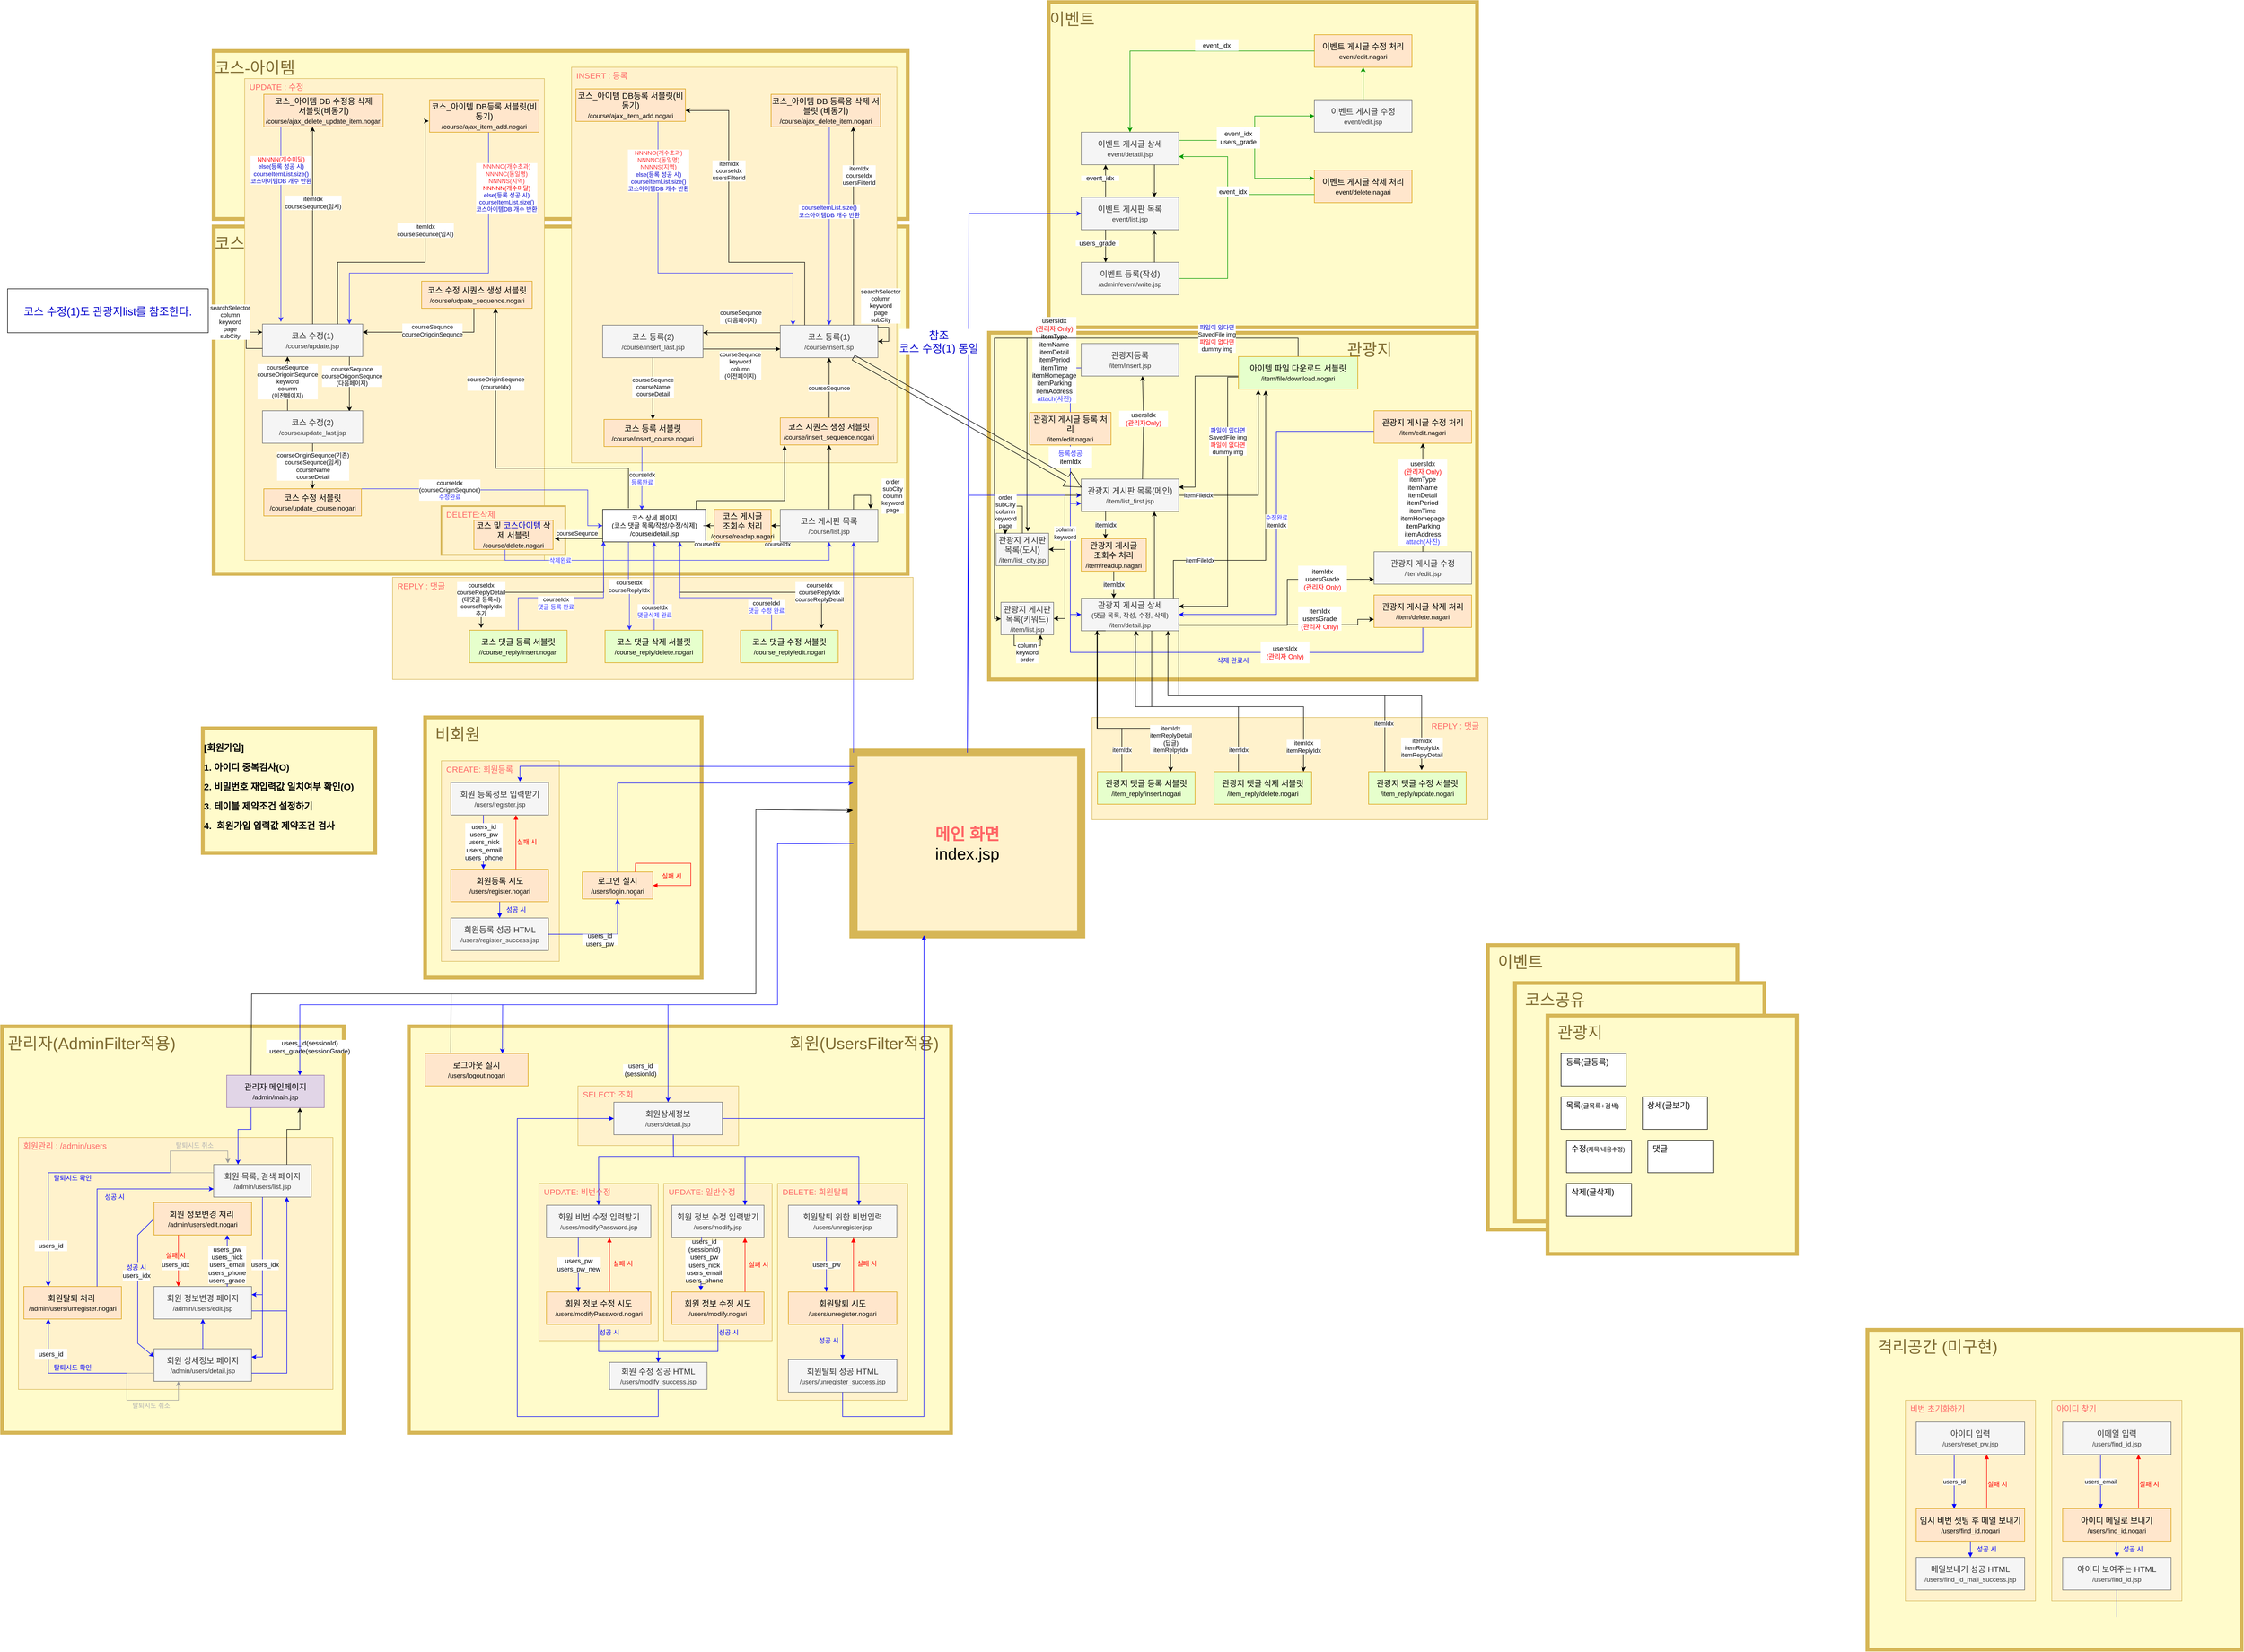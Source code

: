 <mxfile version="15.8.4" type="github"><diagram id="CgpDsXqxy5y9DRFAVUDl" name="Page-1"><mxGraphModel dx="1635" dy="902" grid="1" gridSize="10" guides="1" tooltips="1" connect="1" arrows="1" fold="1" page="1" pageScale="1" pageWidth="827" pageHeight="1169" math="0" shadow="0"><root><mxCell id="0"/><mxCell id="1" parent="0"/><mxCell id="EmCTzozjumE0FdX6IBit-1" value="코스" style="rounded=0;whiteSpace=wrap;html=1;fontSize=30;align=left;verticalAlign=top;strokeWidth=7;strokeColor=#D6B656;fillColor=#FFFBCB;fontColor=#806C33;spacingTop=7;" parent="1" vertex="1"><mxGeometry x="490" y="1074" width="1280" height="641" as="geometry"/></mxCell><mxCell id="EmCTzozjumE0FdX6IBit-2" value="코스-아이템" style="rounded=0;whiteSpace=wrap;html=1;fontSize=30;align=left;verticalAlign=top;strokeWidth=7;strokeColor=#D6B656;fillColor=#FFFBCB;fontColor=#806C33;spacingTop=7;" parent="1" vertex="1"><mxGeometry x="490" y="750" width="1280" height="310" as="geometry"/></mxCell><mxCell id="EmCTzozjumE0FdX6IBit-3" value="&amp;nbsp; &amp;nbsp; &amp;nbsp; &amp;nbsp; &amp;nbsp; &amp;nbsp; &amp;nbsp; &amp;nbsp; &amp;nbsp; &amp;nbsp; &amp;nbsp; &amp;nbsp; &amp;nbsp; &amp;nbsp; &amp;nbsp; &amp;nbsp; &amp;nbsp; &amp;nbsp; &amp;nbsp; &amp;nbsp; &amp;nbsp; &amp;nbsp; &amp;nbsp; &amp;nbsp; &amp;nbsp; &amp;nbsp; &amp;nbsp; &amp;nbsp; &amp;nbsp; &amp;nbsp; &amp;nbsp; &amp;nbsp; &amp;nbsp; &amp;nbsp; &amp;nbsp; &amp;nbsp; &amp;nbsp; &amp;nbsp; &amp;nbsp; &amp;nbsp; &amp;nbsp; &amp;nbsp; 회원(UsersFilter적용)" style="rounded=0;whiteSpace=wrap;html=1;fontSize=30;align=left;verticalAlign=top;strokeWidth=7;strokeColor=#D6B656;fillColor=#FFfbCb;fontColor=#806C33;spacingTop=7;" parent="1" vertex="1"><mxGeometry x="850" y="2550" width="1000" height="750" as="geometry"/></mxCell><mxCell id="EmCTzozjumE0FdX6IBit-4" value="" style="endArrow=classic;html=1;rounded=0;fontSize=12;fontColor=#0000FF;strokeColor=none;exitX=0.708;exitY=0;exitDx=0;exitDy=0;exitPerimeter=0;" parent="1" edge="1"><mxGeometry width="50" height="50" relative="1" as="geometry"><mxPoint x="1623.96" y="2455" as="sourcePoint"/><mxPoint x="1624" y="2355" as="targetPoint"/></mxGeometry></mxCell><mxCell id="EmCTzozjumE0FdX6IBit-5" value="&lt;font color=&quot;#ff6666&quot;&gt;&lt;b&gt;메인 화면&lt;/b&gt;&lt;/font&gt;&lt;br style=&quot;font-size: 30px&quot;&gt;index.jsp" style="rounded=0;whiteSpace=wrap;html=1;fontSize=30;fillColor=#fff2cc;strokeColor=#d6b656;strokeWidth=15;" parent="1" vertex="1"><mxGeometry x="1670" y="2045" width="420" height="335" as="geometry"/></mxCell><mxCell id="EmCTzozjumE0FdX6IBit-6" value="&amp;nbsp; 비회원" style="rounded=0;whiteSpace=wrap;html=1;fontSize=30;align=left;verticalAlign=top;strokeWidth=7;strokeColor=#D6B656;fillColor=#FFfbCb;fontColor=#806C33;spacingTop=7;" parent="1" vertex="1"><mxGeometry x="880" y="1980" width="510" height="480" as="geometry"/></mxCell><mxCell id="EmCTzozjumE0FdX6IBit-7" value="&amp;nbsp;관리자(AdminFilter적용)" style="rounded=0;whiteSpace=wrap;html=1;fontSize=30;align=left;verticalAlign=top;strokeWidth=7;strokeColor=#D6B656;fillColor=#FFFBCB;fontColor=#806C33;spacingTop=7;" parent="1" vertex="1"><mxGeometry x="100" y="2550" width="630" height="750" as="geometry"/></mxCell><mxCell id="EmCTzozjumE0FdX6IBit-8" value="회원관리 : /admin/users" style="rounded=0;whiteSpace=wrap;html=1;fontSize=15;align=left;verticalAlign=top;spacingLeft=7;fillColor=#fff2cc;strokeColor=#d6b656;fontColor=#FF6666;" parent="1" vertex="1"><mxGeometry x="130" y="2755" width="580" height="465" as="geometry"/></mxCell><mxCell id="EmCTzozjumE0FdX6IBit-9" value="&lt;font color=&quot;#ff6666&quot;&gt;&lt;b&gt;메인 화면&lt;/b&gt;&lt;/font&gt;&lt;br style=&quot;font-size: 30px&quot;&gt;index.jsp" style="rounded=0;whiteSpace=wrap;html=1;fontSize=30;fillColor=#fff2cc;strokeColor=#d6b656;strokeWidth=15;" parent="1" vertex="1"><mxGeometry x="1670" y="2045" width="420" height="335" as="geometry"/></mxCell><mxCell id="EmCTzozjumE0FdX6IBit-10" value="로그인 실시&lt;br&gt;&lt;font style=&quot;font-size: 12px&quot;&gt;/users/login.nogari&lt;/font&gt;" style="rounded=0;whiteSpace=wrap;html=1;fontSize=15;align=center;verticalAlign=middle;spacingLeft=0;fillColor=#ffe6cc;strokeColor=#d79b00;" parent="1" vertex="1"><mxGeometry x="1170" y="2265" width="130" height="50" as="geometry"/></mxCell><mxCell id="EmCTzozjumE0FdX6IBit-11" value="CREATE: 회원등록" style="rounded=0;whiteSpace=wrap;html=1;fontSize=15;align=left;verticalAlign=top;spacingLeft=7;fillColor=#fff2cc;strokeColor=#d6b656;fontColor=#FF6666;" parent="1" vertex="1"><mxGeometry x="910" y="2060" width="217.5" height="370" as="geometry"/></mxCell><mxCell id="EmCTzozjumE0FdX6IBit-12" value="" style="edgeStyle=orthogonalEdgeStyle;rounded=0;orthogonalLoop=1;jettySize=auto;html=1;fontSize=12;strokeColor=#0000FF;endArrow=block;endFill=1;" parent="1" source="EmCTzozjumE0FdX6IBit-14" target="EmCTzozjumE0FdX6IBit-15" edge="1"><mxGeometry relative="1" as="geometry"/></mxCell><mxCell id="EmCTzozjumE0FdX6IBit-13" value="" style="edgeStyle=orthogonalEdgeStyle;rounded=0;orthogonalLoop=1;jettySize=auto;html=1;strokeColor=#FF0000;endArrow=block;endFill=1;" parent="1" source="EmCTzozjumE0FdX6IBit-14" target="EmCTzozjumE0FdX6IBit-19" edge="1"><mxGeometry relative="1" as="geometry"><Array as="points"><mxPoint x="1047.5" y="2170"/><mxPoint x="1047.5" y="2170"/></Array></mxGeometry></mxCell><mxCell id="EmCTzozjumE0FdX6IBit-14" value="회원등록 시도&lt;br&gt;&lt;font style=&quot;font-size: 12px&quot;&gt;/users/register.nogari&lt;/font&gt;" style="rounded=0;whiteSpace=wrap;html=1;fontSize=15;align=center;verticalAlign=middle;spacingLeft=0;fillColor=#ffe6cc;strokeColor=#d79b00;" parent="1" vertex="1"><mxGeometry x="927.5" y="2260" width="180" height="60" as="geometry"/></mxCell><mxCell id="EmCTzozjumE0FdX6IBit-15" value="회원등록 성공 HTML&lt;br&gt;&lt;font style=&quot;font-size: 12px&quot;&gt;/users/register_success.jsp&lt;/font&gt;" style="rounded=0;whiteSpace=wrap;html=1;fontSize=15;align=center;verticalAlign=middle;spacingLeft=0;fillColor=#f5f5f5;strokeColor=#666666;fontColor=#333333;" parent="1" vertex="1"><mxGeometry x="927.5" y="2350" width="180" height="60" as="geometry"/></mxCell><mxCell id="EmCTzozjumE0FdX6IBit-16" value="실패 시" style="text;html=1;strokeColor=none;fillColor=none;align=center;verticalAlign=middle;whiteSpace=wrap;rounded=0;fontSize=12;fontColor=#FF0000;" parent="1" vertex="1"><mxGeometry x="1037.5" y="2195" width="60" height="30" as="geometry"/></mxCell><mxCell id="EmCTzozjumE0FdX6IBit-17" value="성공 시" style="text;html=1;strokeColor=none;fillColor=none;align=center;verticalAlign=middle;whiteSpace=wrap;rounded=0;fontSize=12;fontColor=#0000FF;" parent="1" vertex="1"><mxGeometry x="1017.5" y="2320" width="60" height="30" as="geometry"/></mxCell><mxCell id="EmCTzozjumE0FdX6IBit-18" value="&lt;div style=&quot;font-size: 12px&quot;&gt;users_id&lt;/div&gt;&lt;div style=&quot;font-size: 12px&quot;&gt;users_pw&lt;/div&gt;&lt;div style=&quot;font-size: 12px&quot;&gt;users_nick&lt;/div&gt;&lt;div style=&quot;font-size: 12px&quot;&gt;users_email&lt;/div&gt;&lt;div style=&quot;font-size: 12px&quot;&gt;users_phone&lt;/div&gt;" style="edgeStyle=orthogonalEdgeStyle;rounded=0;orthogonalLoop=1;jettySize=auto;html=1;strokeColor=#0000FF;endArrow=block;endFill=1;" parent="1" source="EmCTzozjumE0FdX6IBit-19" target="EmCTzozjumE0FdX6IBit-14" edge="1"><mxGeometry relative="1" as="geometry"><Array as="points"><mxPoint x="987.5" y="2170"/><mxPoint x="987.5" y="2170"/></Array></mxGeometry></mxCell><mxCell id="EmCTzozjumE0FdX6IBit-19" value="회원 등록정보 입력받기&lt;br&gt;&lt;font style=&quot;font-size: 12px&quot;&gt;/users/register.jsp&lt;/font&gt;" style="rounded=0;whiteSpace=wrap;html=1;fontSize=15;align=center;verticalAlign=middle;spacingLeft=0;fillColor=#f5f5f5;fontColor=#333333;strokeColor=#666666;" parent="1" vertex="1"><mxGeometry x="927.5" y="2100" width="180" height="60" as="geometry"/></mxCell><mxCell id="EmCTzozjumE0FdX6IBit-20" value="실패 시" style="text;html=1;strokeColor=none;fillColor=none;align=center;verticalAlign=middle;whiteSpace=wrap;rounded=0;fontSize=12;fontColor=#FF0000;" parent="1" vertex="1"><mxGeometry x="1310" y="2260" width="50" height="25" as="geometry"/></mxCell><mxCell id="EmCTzozjumE0FdX6IBit-21" value="" style="endArrow=block;html=1;rounded=0;fontSize=12;fontColor=#0000FF;strokeColor=#FF0000;endFill=1;exitX=0.75;exitY=0;exitDx=0;exitDy=0;entryX=1;entryY=0.5;entryDx=0;entryDy=0;" parent="1" source="EmCTzozjumE0FdX6IBit-10" target="EmCTzozjumE0FdX6IBit-10" edge="1"><mxGeometry x="1030" y="2664.37" width="50" height="50" as="geometry"><mxPoint x="2090" y="2198" as="sourcePoint"/><mxPoint x="1370" y="2249" as="targetPoint"/><Array as="points"><mxPoint x="1268" y="2249"/><mxPoint x="1370" y="2249"/><mxPoint x="1370" y="2290"/></Array></mxGeometry></mxCell><mxCell id="EmCTzozjumE0FdX6IBit-22" value="&lt;font style=&quot;font-size: 15px&quot;&gt;관리자 메인페이지&lt;br&gt;&lt;/font&gt;&lt;span style=&quot;font-size: 12px&quot;&gt;/admin/main.jsp&lt;/span&gt;" style="rounded=0;whiteSpace=wrap;html=1;fontSize=15;align=center;verticalAlign=middle;spacingLeft=0;fillColor=#e1d5e7;strokeColor=#9673a6;" parent="1" vertex="1"><mxGeometry x="514" y="2640" width="180" height="60" as="geometry"/></mxCell><mxCell id="EmCTzozjumE0FdX6IBit-23" value="&lt;font style=&quot;font-size: 15px&quot;&gt;회원 목록, 검색 페이지&lt;br&gt;&lt;/font&gt;&lt;span style=&quot;font-size: 12px&quot;&gt;/admin/users/list.jsp&lt;/span&gt;" style="rounded=0;whiteSpace=wrap;html=1;fontSize=15;align=center;verticalAlign=middle;spacingLeft=0;fillColor=#f5f5f5;fontColor=#333333;strokeColor=#666666;" parent="1" vertex="1"><mxGeometry x="490" y="2805" width="180" height="60" as="geometry"/></mxCell><mxCell id="EmCTzozjumE0FdX6IBit-24" value="&lt;font style=&quot;font-size: 15px&quot;&gt;회원 상세정보 페이지&lt;br&gt;&lt;/font&gt;&lt;span style=&quot;font-size: 12px&quot;&gt;/admin/users/detail.jsp&lt;/span&gt;" style="rounded=0;whiteSpace=wrap;html=1;fontSize=15;align=center;verticalAlign=middle;spacingLeft=0;fillColor=#f5f5f5;fontColor=#333333;strokeColor=#666666;" parent="1" vertex="1"><mxGeometry x="380" y="3145" width="180" height="60" as="geometry"/></mxCell><mxCell id="EmCTzozjumE0FdX6IBit-25" value="&lt;font style=&quot;font-size: 15px&quot;&gt;회원 정보변경 페이지&lt;br&gt;&lt;/font&gt;&lt;span style=&quot;font-size: 12px&quot;&gt;/admin/users/edit.jsp&lt;/span&gt;" style="rounded=0;whiteSpace=wrap;html=1;fontSize=15;align=center;verticalAlign=middle;spacingLeft=0;fillColor=#f5f5f5;fontColor=#333333;strokeColor=#666666;" parent="1" vertex="1"><mxGeometry x="380" y="3030" width="180" height="60" as="geometry"/></mxCell><mxCell id="EmCTzozjumE0FdX6IBit-26" value="회원탈퇴 처리&amp;nbsp;&lt;br&gt;&lt;font style=&quot;font-size: 12px&quot;&gt;/admin/users/unregister.nogari&lt;/font&gt;" style="rounded=0;whiteSpace=wrap;html=1;fontSize=15;align=center;verticalAlign=middle;spacingLeft=0;fillColor=#ffe6cc;strokeColor=#d79b00;" parent="1" vertex="1"><mxGeometry x="140" y="3030" width="180" height="60" as="geometry"/></mxCell><mxCell id="EmCTzozjumE0FdX6IBit-27" value="" style="endArrow=classic;html=1;rounded=0;exitX=0;exitY=0.75;exitDx=0;exitDy=0;strokeColor=#0000FF;entryX=0.25;entryY=1;entryDx=0;entryDy=0;" parent="1" source="EmCTzozjumE0FdX6IBit-24" target="EmCTzozjumE0FdX6IBit-26" edge="1"><mxGeometry width="50" height="50" relative="1" as="geometry"><mxPoint x="550" y="2995" as="sourcePoint"/><mxPoint x="600" y="2945" as="targetPoint"/><Array as="points"><mxPoint x="185" y="3190"/></Array></mxGeometry></mxCell><mxCell id="EmCTzozjumE0FdX6IBit-28" value="" style="endArrow=classic;html=1;rounded=0;entryX=0;entryY=0.75;entryDx=0;entryDy=0;exitX=0.75;exitY=0;exitDx=0;exitDy=0;strokeColor=#0000FF;" parent="1" source="EmCTzozjumE0FdX6IBit-26" target="EmCTzozjumE0FdX6IBit-23" edge="1"><mxGeometry width="50" height="50" relative="1" as="geometry"><mxPoint x="550" y="2995" as="sourcePoint"/><mxPoint x="600" y="2945" as="targetPoint"/><Array as="points"><mxPoint x="275" y="2850"/></Array></mxGeometry></mxCell><mxCell id="EmCTzozjumE0FdX6IBit-29" value="성공 시" style="text;html=1;strokeColor=none;fillColor=none;align=center;verticalAlign=middle;whiteSpace=wrap;rounded=0;fontSize=12;fontColor=#0000FF;" parent="1" vertex="1"><mxGeometry x="280" y="2855" width="55" height="20" as="geometry"/></mxCell><mxCell id="EmCTzozjumE0FdX6IBit-30" style="edgeStyle=orthogonalEdgeStyle;rounded=0;orthogonalLoop=1;jettySize=auto;html=1;exitX=0.5;exitY=1;exitDx=0;exitDy=0;strokeColor=#0000FF;" parent="1" edge="1"><mxGeometry relative="1" as="geometry"><mxPoint x="330" y="3185" as="sourcePoint"/><mxPoint x="330" y="3185" as="targetPoint"/></mxGeometry></mxCell><mxCell id="EmCTzozjumE0FdX6IBit-31" value="회원 정보변경 처리&amp;nbsp;&lt;br&gt;&lt;font style=&quot;font-size: 12px&quot;&gt;/admin/users/edit.nogari&lt;/font&gt;" style="rounded=0;whiteSpace=wrap;html=1;fontSize=15;align=center;verticalAlign=middle;spacingLeft=0;fillColor=#ffe6cc;strokeColor=#d79b00;" parent="1" vertex="1"><mxGeometry x="380" y="2875" width="180" height="60" as="geometry"/></mxCell><mxCell id="EmCTzozjumE0FdX6IBit-32" value="" style="endArrow=classic;html=1;rounded=0;exitX=0.5;exitY=0;exitDx=0;exitDy=0;strokeColor=#0000FF;entryX=0.5;entryY=1;entryDx=0;entryDy=0;" parent="1" source="EmCTzozjumE0FdX6IBit-24" target="EmCTzozjumE0FdX6IBit-25" edge="1"><mxGeometry width="50" height="50" relative="1" as="geometry"><mxPoint x="390" y="3200" as="sourcePoint"/><mxPoint x="115" y="3105" as="targetPoint"/><Array as="points"/></mxGeometry></mxCell><mxCell id="EmCTzozjumE0FdX6IBit-33" value="" style="endArrow=classic;html=1;rounded=0;exitX=0.5;exitY=1;exitDx=0;exitDy=0;strokeColor=#0000FF;entryX=1;entryY=0.25;entryDx=0;entryDy=0;" parent="1" source="EmCTzozjumE0FdX6IBit-23" target="EmCTzozjumE0FdX6IBit-24" edge="1"><mxGeometry width="50" height="50" relative="1" as="geometry"><mxPoint x="570" y="2945" as="sourcePoint"/><mxPoint x="570" y="3185" as="targetPoint"/><Array as="points"><mxPoint x="580" y="3160"/></Array></mxGeometry></mxCell><mxCell id="EmCTzozjumE0FdX6IBit-34" value="" style="endArrow=none;html=1;rounded=0;exitX=0;exitY=0.5;exitDx=0;exitDy=0;strokeColor=#0000FF;entryX=0.5;entryY=0;entryDx=0;entryDy=0;" parent="1" source="EmCTzozjumE0FdX6IBit-31" edge="1"><mxGeometry width="50" height="50" relative="1" as="geometry"><mxPoint x="560" y="2935" as="sourcePoint"/><mxPoint x="350" y="2985" as="targetPoint"/><Array as="points"><mxPoint x="350" y="2935"/></Array></mxGeometry></mxCell><mxCell id="EmCTzozjumE0FdX6IBit-35" value="" style="endArrow=classic;html=1;rounded=0;strokeColor=#0000FF;exitX=0.5;exitY=1;exitDx=0;exitDy=0;entryX=0;entryY=0.25;entryDx=0;entryDy=0;" parent="1" target="EmCTzozjumE0FdX6IBit-24" edge="1"><mxGeometry width="50" height="50" relative="1" as="geometry"><mxPoint x="350" y="3005" as="sourcePoint"/><mxPoint x="570" y="2925" as="targetPoint"/><Array as="points"><mxPoint x="350" y="3135"/></Array></mxGeometry></mxCell><mxCell id="EmCTzozjumE0FdX6IBit-36" value="성공 시&lt;br&gt;" style="text;html=1;strokeColor=none;fillColor=none;align=center;verticalAlign=middle;whiteSpace=wrap;rounded=0;fontSize=12;fontColor=#0000FF;" parent="1" vertex="1"><mxGeometry x="320" y="2985" width="55" height="20" as="geometry"/></mxCell><mxCell id="EmCTzozjumE0FdX6IBit-37" value="" style="endArrow=classic;html=1;rounded=0;strokeColor=#0000FF;exitX=0.5;exitY=1;exitDx=0;exitDy=0;" parent="1" source="EmCTzozjumE0FdX6IBit-23" edge="1"><mxGeometry width="50" height="50" relative="1" as="geometry"><mxPoint x="590" y="2975" as="sourcePoint"/><mxPoint x="560" y="3045" as="targetPoint"/><Array as="points"><mxPoint x="580" y="3045"/></Array></mxGeometry></mxCell><mxCell id="EmCTzozjumE0FdX6IBit-38" value="" style="endArrow=classic;html=1;rounded=0;exitX=0.75;exitY=0;exitDx=0;exitDy=0;strokeColor=#0000FF;entryX=0.75;entryY=1;entryDx=0;entryDy=0;" parent="1" source="EmCTzozjumE0FdX6IBit-25" target="EmCTzozjumE0FdX6IBit-31" edge="1"><mxGeometry width="50" height="50" relative="1" as="geometry"><mxPoint x="480" y="3155" as="sourcePoint"/><mxPoint x="480" y="3100" as="targetPoint"/><Array as="points"/></mxGeometry></mxCell><mxCell id="EmCTzozjumE0FdX6IBit-39" value="" style="endArrow=classic;html=1;rounded=0;fontColor=#CC0000;strokeColor=#0000FF;exitX=1;exitY=0.75;exitDx=0;exitDy=0;entryX=0.75;entryY=1;entryDx=0;entryDy=0;" parent="1" source="EmCTzozjumE0FdX6IBit-25" target="EmCTzozjumE0FdX6IBit-23" edge="1"><mxGeometry width="50" height="50" relative="1" as="geometry"><mxPoint x="650" y="3095" as="sourcePoint"/><mxPoint x="700" y="3045" as="targetPoint"/><Array as="points"><mxPoint x="625" y="3075"/></Array></mxGeometry></mxCell><mxCell id="EmCTzozjumE0FdX6IBit-40" value="" style="endArrow=classic;html=1;rounded=0;fontColor=#CC0000;strokeColor=#0000FF;exitX=1;exitY=0.75;exitDx=0;exitDy=0;entryX=0.75;entryY=1;entryDx=0;entryDy=0;" parent="1" source="EmCTzozjumE0FdX6IBit-24" target="EmCTzozjumE0FdX6IBit-23" edge="1"><mxGeometry width="50" height="50" relative="1" as="geometry"><mxPoint x="570" y="3085" as="sourcePoint"/><mxPoint x="635" y="2885" as="targetPoint"/><Array as="points"><mxPoint x="625" y="3190"/></Array></mxGeometry></mxCell><mxCell id="EmCTzozjumE0FdX6IBit-41" value="SELECT: 조회" style="rounded=0;whiteSpace=wrap;html=1;fontSize=15;align=left;verticalAlign=top;spacingLeft=7;fillColor=#fff2cc;strokeColor=#d6b656;fontColor=#FF6666;" parent="1" vertex="1"><mxGeometry x="1161.88" y="2660" width="296.25" height="110" as="geometry"/></mxCell><mxCell id="EmCTzozjumE0FdX6IBit-42" value="&lt;font&gt;회원상세정보&lt;br&gt;&lt;/font&gt;&lt;font style=&quot;font-size: 12px&quot;&gt;/users/detail.jsp&lt;/font&gt;" style="rounded=0;whiteSpace=wrap;html=1;fontSize=15;align=center;verticalAlign=middle;spacingLeft=0;fillColor=#f5f5f5;fontColor=#333333;strokeColor=#666666;" parent="1" vertex="1"><mxGeometry x="1228.13" y="2690" width="200" height="60" as="geometry"/></mxCell><mxCell id="EmCTzozjumE0FdX6IBit-43" value="DELETE: 회원탈퇴" style="rounded=0;whiteSpace=wrap;html=1;fontSize=15;align=left;verticalAlign=top;spacingLeft=7;fillColor=#fff2cc;strokeColor=#d6b656;fontColor=#FF6666;" parent="1" vertex="1"><mxGeometry x="1530" y="2840" width="240" height="400" as="geometry"/></mxCell><mxCell id="EmCTzozjumE0FdX6IBit-44" value="" style="edgeStyle=orthogonalEdgeStyle;rounded=0;orthogonalLoop=1;jettySize=auto;html=1;strokeColor=#FF0000;endArrow=block;endFill=1;" parent="1" source="EmCTzozjumE0FdX6IBit-45" target="EmCTzozjumE0FdX6IBit-48" edge="1"><mxGeometry relative="1" as="geometry"><Array as="points"><mxPoint x="1670" y="3020"/><mxPoint x="1670" y="3020"/></Array></mxGeometry></mxCell><mxCell id="EmCTzozjumE0FdX6IBit-45" value="회원탈퇴 시도&lt;br&gt;&lt;font style=&quot;font-size: 12px&quot;&gt;/users/unregister.nogari&lt;/font&gt;" style="rounded=0;whiteSpace=wrap;html=1;fontSize=15;align=center;verticalAlign=middle;spacingLeft=0;fillColor=#ffe6cc;strokeColor=#d79b00;" parent="1" vertex="1"><mxGeometry x="1550" y="3040" width="200" height="60" as="geometry"/></mxCell><mxCell id="EmCTzozjumE0FdX6IBit-46" value="회원탈퇴 성공 HTML&lt;br&gt;&lt;font style=&quot;font-size: 12px&quot;&gt;/users/unregister_success.jsp&lt;/font&gt;" style="rounded=0;whiteSpace=wrap;html=1;fontSize=15;align=center;verticalAlign=middle;spacingLeft=0;fillColor=#f5f5f5;strokeColor=#666666;fontColor=#333333;" parent="1" vertex="1"><mxGeometry x="1550" y="3165" width="200" height="60" as="geometry"/></mxCell><mxCell id="EmCTzozjumE0FdX6IBit-47" value="&lt;font style=&quot;font-size: 12px&quot;&gt;users_pw&lt;/font&gt;" style="edgeStyle=orthogonalEdgeStyle;rounded=0;orthogonalLoop=1;jettySize=auto;html=1;strokeColor=#0000FF;endArrow=block;endFill=1;" parent="1" source="EmCTzozjumE0FdX6IBit-48" target="EmCTzozjumE0FdX6IBit-45" edge="1"><mxGeometry relative="1" as="geometry"><Array as="points"><mxPoint x="1620" y="2980"/><mxPoint x="1620" y="2980"/></Array></mxGeometry></mxCell><mxCell id="EmCTzozjumE0FdX6IBit-48" value="회원탈퇴 위한 비번입력&lt;br&gt;&lt;font style=&quot;font-size: 12px&quot;&gt;/users/unregister.jsp&lt;/font&gt;" style="rounded=0;whiteSpace=wrap;html=1;fontSize=15;align=center;verticalAlign=middle;spacingLeft=0;fillColor=#f5f5f5;fontColor=#333333;strokeColor=#666666;" parent="1" vertex="1"><mxGeometry x="1550" y="2880" width="200" height="60" as="geometry"/></mxCell><mxCell id="EmCTzozjumE0FdX6IBit-49" value="실패 시" style="text;html=1;strokeColor=none;fillColor=none;align=center;verticalAlign=middle;whiteSpace=wrap;rounded=0;fontSize=12;fontColor=#FF0000;" parent="1" vertex="1"><mxGeometry x="1670" y="2975" width="50" height="25" as="geometry"/></mxCell><mxCell id="EmCTzozjumE0FdX6IBit-50" value="성공 시" style="text;html=1;strokeColor=none;fillColor=none;align=center;verticalAlign=middle;whiteSpace=wrap;rounded=0;fontSize=12;fontColor=#0000FF;" parent="1" vertex="1"><mxGeometry x="1600" y="3120" width="49" height="20" as="geometry"/></mxCell><mxCell id="EmCTzozjumE0FdX6IBit-51" value="UPDATE: 일반수정" style="rounded=0;whiteSpace=wrap;html=1;fontSize=15;align=left;verticalAlign=top;spacingLeft=7;fillColor=#fff2cc;strokeColor=#d6b656;fontColor=#FF6666;" parent="1" vertex="1"><mxGeometry x="1320" y="2840" width="200" height="290" as="geometry"/></mxCell><mxCell id="EmCTzozjumE0FdX6IBit-52" value="UPDATE: 비번수정" style="rounded=0;whiteSpace=wrap;html=1;fontSize=15;align=left;verticalAlign=top;spacingLeft=7;fillColor=#fff2cc;strokeColor=#d6b656;fontColor=#FF6666;" parent="1" vertex="1"><mxGeometry x="1090" y="2840" width="220" height="290" as="geometry"/></mxCell><mxCell id="EmCTzozjumE0FdX6IBit-53" value="" style="edgeStyle=orthogonalEdgeStyle;rounded=0;orthogonalLoop=1;jettySize=auto;html=1;strokeColor=#FF0000;endArrow=block;endFill=1;" parent="1" source="EmCTzozjumE0FdX6IBit-54" target="EmCTzozjumE0FdX6IBit-58" edge="1"><mxGeometry relative="1" as="geometry"><Array as="points"><mxPoint x="1470" y="3010"/><mxPoint x="1470" y="3010"/></Array></mxGeometry></mxCell><mxCell id="EmCTzozjumE0FdX6IBit-54" value="회원 정보 수정 시도&lt;br&gt;&lt;font style=&quot;font-size: 12px&quot;&gt;/users/modify.nogari&lt;/font&gt;" style="rounded=0;whiteSpace=wrap;html=1;fontSize=15;align=center;verticalAlign=middle;spacingLeft=0;fillColor=#ffe6cc;strokeColor=#d79b00;fontColor=default;" parent="1" vertex="1"><mxGeometry x="1335" y="3040" width="170" height="60" as="geometry"/></mxCell><mxCell id="EmCTzozjumE0FdX6IBit-55" value="회원 수정 성공 HTML&lt;br&gt;&lt;font style=&quot;font-size: 12px&quot;&gt;/users/modify_success.jsp&lt;/font&gt;" style="rounded=0;whiteSpace=wrap;html=1;fontSize=15;align=center;verticalAlign=middle;spacingLeft=0;fillColor=#f5f5f5;strokeColor=#666666;fontColor=#333333;" parent="1" vertex="1"><mxGeometry x="1220" y="3170" width="180" height="50" as="geometry"/></mxCell><mxCell id="EmCTzozjumE0FdX6IBit-56" value="실패 시" style="text;html=1;strokeColor=none;fillColor=none;align=center;verticalAlign=middle;whiteSpace=wrap;rounded=0;fontSize=12;fontColor=#FF0000;" parent="1" vertex="1"><mxGeometry x="1465" y="2975" width="60" height="30" as="geometry"/></mxCell><mxCell id="EmCTzozjumE0FdX6IBit-57" value="성공 시" style="text;html=1;strokeColor=none;fillColor=none;align=center;verticalAlign=middle;whiteSpace=wrap;rounded=0;fontSize=12;fontColor=#0000FF;" parent="1" vertex="1"><mxGeometry x="1415" y="3105" width="50" height="20" as="geometry"/></mxCell><mxCell id="EmCTzozjumE0FdX6IBit-58" value="회원 정보 수정 입력받기&lt;br&gt;&lt;font style=&quot;font-size: 12px&quot;&gt;/users/modify.jsp&lt;/font&gt;" style="rounded=0;whiteSpace=wrap;html=1;fontSize=15;align=center;verticalAlign=middle;spacingLeft=0;fillColor=#f5f5f5;fontColor=#333333;strokeColor=#666666;" parent="1" vertex="1"><mxGeometry x="1335" y="2880" width="170" height="60" as="geometry"/></mxCell><mxCell id="EmCTzozjumE0FdX6IBit-59" value="" style="edgeStyle=orthogonalEdgeStyle;rounded=0;orthogonalLoop=1;jettySize=auto;html=1;strokeColor=#FF0000;endArrow=block;endFill=1;" parent="1" source="EmCTzozjumE0FdX6IBit-60" target="EmCTzozjumE0FdX6IBit-64" edge="1"><mxGeometry relative="1" as="geometry"><Array as="points"><mxPoint x="1220" y="2990"/><mxPoint x="1220" y="2990"/></Array></mxGeometry></mxCell><mxCell id="EmCTzozjumE0FdX6IBit-60" value="회원 정보 수정 시도&lt;br&gt;&lt;font style=&quot;font-size: 12px&quot;&gt;/users/modifyPassword.nogari&lt;/font&gt;" style="rounded=0;whiteSpace=wrap;html=1;fontSize=15;align=center;verticalAlign=middle;spacingLeft=0;fillColor=#ffe6cc;strokeColor=#d79b00;fontColor=default;" parent="1" vertex="1"><mxGeometry x="1103.75" y="3040" width="192.5" height="60" as="geometry"/></mxCell><mxCell id="EmCTzozjumE0FdX6IBit-61" value="실패 시" style="text;html=1;strokeColor=none;fillColor=none;align=center;verticalAlign=middle;whiteSpace=wrap;rounded=0;fontSize=12;fontColor=#FF0000;" parent="1" vertex="1"><mxGeometry x="1220" y="2975" width="50" height="25" as="geometry"/></mxCell><mxCell id="EmCTzozjumE0FdX6IBit-62" value="성공 시" style="text;html=1;strokeColor=none;fillColor=none;align=center;verticalAlign=middle;whiteSpace=wrap;rounded=0;fontSize=12;fontColor=#0000FF;" parent="1" vertex="1"><mxGeometry x="1190" y="3100" width="60" height="30" as="geometry"/></mxCell><mxCell id="EmCTzozjumE0FdX6IBit-63" value="&lt;div style=&quot;font-size: 12px&quot;&gt;users_pw&lt;/div&gt;&lt;div style=&quot;font-size: 12px&quot;&gt;users_pw_new&lt;/div&gt;" style="edgeStyle=orthogonalEdgeStyle;rounded=0;orthogonalLoop=1;jettySize=auto;html=1;strokeColor=#0000FF;endArrow=block;endFill=1;" parent="1" source="EmCTzozjumE0FdX6IBit-64" target="EmCTzozjumE0FdX6IBit-60" edge="1"><mxGeometry relative="1" as="geometry"><Array as="points"><mxPoint x="1162.5" y="2950"/><mxPoint x="1162.5" y="2950"/></Array></mxGeometry></mxCell><mxCell id="EmCTzozjumE0FdX6IBit-64" value="회원 비번 수정 입력받기&lt;br&gt;&lt;font style=&quot;font-size: 12px&quot;&gt;/users/modifyPassword.jsp&lt;/font&gt;" style="rounded=0;whiteSpace=wrap;html=1;fontSize=15;align=center;verticalAlign=middle;spacingLeft=0;fillColor=#f5f5f5;fontColor=#333333;strokeColor=#666666;" parent="1" vertex="1"><mxGeometry x="1103.75" y="2880" width="192.5" height="60" as="geometry"/></mxCell><mxCell id="EmCTzozjumE0FdX6IBit-65" value="" style="endArrow=block;html=1;rounded=0;sketch=0;fontColor=#FF6666;strokeColor=#0000FF;fillColor=#A8DADC;exitX=0.5;exitY=1;exitDx=0;exitDy=0;entryX=0.5;entryY=0;entryDx=0;entryDy=0;endFill=1;" parent="1" source="EmCTzozjumE0FdX6IBit-54" target="EmCTzozjumE0FdX6IBit-55" edge="1"><mxGeometry x="1200" y="3140" width="50" height="50" as="geometry"><mxPoint x="1290" y="3190" as="sourcePoint"/><mxPoint x="1320" y="3180" as="targetPoint"/><Array as="points"><mxPoint x="1420" y="3150"/><mxPoint x="1310" y="3150"/></Array></mxGeometry></mxCell><mxCell id="EmCTzozjumE0FdX6IBit-66" value="" style="endArrow=block;html=1;rounded=0;labelBackgroundColor=default;fontSize=18;fontColor=#0000FF;strokeColor=#0000FF;exitX=0.5;exitY=1;exitDx=0;exitDy=0;entryX=0.5;entryY=0;entryDx=0;entryDy=0;endFill=1;" parent="1" source="EmCTzozjumE0FdX6IBit-45" target="EmCTzozjumE0FdX6IBit-46" edge="1"><mxGeometry width="50" height="50" relative="1" as="geometry"><mxPoint x="1350" y="3230" as="sourcePoint"/><mxPoint x="1400" y="3180" as="targetPoint"/></mxGeometry></mxCell><mxCell id="EmCTzozjumE0FdX6IBit-67" value="" style="endArrow=block;html=1;rounded=0;labelBackgroundColor=default;fontSize=18;fontColor=default;strokeColor=#0000FF;exitX=0.323;exitY=1.006;exitDx=0;exitDy=0;exitPerimeter=0;entryX=0.315;entryY=-0.039;entryDx=0;entryDy=0;entryPerimeter=0;endFill=1;" parent="1" source="EmCTzozjumE0FdX6IBit-58" target="EmCTzozjumE0FdX6IBit-54" edge="1"><mxGeometry width="50" height="50" relative="1" as="geometry"><mxPoint x="1502.5" y="2900" as="sourcePoint"/><mxPoint x="1552.5" y="2850" as="targetPoint"/></mxGeometry></mxCell><mxCell id="EmCTzozjumE0FdX6IBit-68" value="&lt;div style=&quot;font-size: 12px&quot;&gt;users_id&lt;/div&gt;&lt;div style=&quot;font-size: 12px&quot;&gt;(sessionId)&lt;/div&gt;&lt;div style=&quot;font-size: 12px&quot;&gt;users_pw&lt;/div&gt;&lt;div style=&quot;font-size: 12px&quot;&gt;users_nick&lt;/div&gt;&lt;div style=&quot;font-size: 12px&quot;&gt;users_email&lt;/div&gt;&lt;div style=&quot;font-size: 12px&quot;&gt;users_phone&lt;/div&gt;" style="text;html=1;strokeColor=none;align=center;verticalAlign=middle;whiteSpace=wrap;rounded=0;fontSize=18;fontColor=default;fillColor=#ffffff;" parent="1" vertex="1"><mxGeometry x="1360" y="2945" width="70" height="75" as="geometry"/></mxCell><mxCell id="EmCTzozjumE0FdX6IBit-69" value="" style="endArrow=block;html=1;rounded=0;labelBackgroundColor=default;fontSize=18;fontColor=default;strokeColor=#0000FF;entryX=0.5;entryY=0;entryDx=0;entryDy=0;exitX=0.548;exitY=1.039;exitDx=0;exitDy=0;endFill=1;exitPerimeter=0;" parent="1" source="EmCTzozjumE0FdX6IBit-42" target="EmCTzozjumE0FdX6IBit-64" edge="1"><mxGeometry width="50" height="50" relative="1" as="geometry"><mxPoint x="1380" y="2790" as="sourcePoint"/><mxPoint x="1520" y="2910" as="targetPoint"/><Array as="points"><mxPoint x="1338" y="2790"/><mxPoint x="1200" y="2790"/></Array></mxGeometry></mxCell><mxCell id="EmCTzozjumE0FdX6IBit-70" value="" style="endArrow=block;html=1;rounded=0;labelBackgroundColor=default;fontSize=18;fontColor=default;strokeColor=#0000FF;entryX=0.625;entryY=0.1;entryDx=0;entryDy=0;entryPerimeter=0;endFill=1;" parent="1" target="EmCTzozjumE0FdX6IBit-43" edge="1"><mxGeometry width="50" height="50" relative="1" as="geometry"><mxPoint x="1470" y="2790" as="sourcePoint"/><mxPoint x="1520" y="2910" as="targetPoint"/><Array as="points"><mxPoint x="1680" y="2790"/></Array></mxGeometry></mxCell><mxCell id="EmCTzozjumE0FdX6IBit-71" value="" style="endArrow=block;html=1;rounded=0;labelBackgroundColor=default;fontSize=18;fontColor=default;strokeColor=#0000FF;entryX=0.794;entryY=0;entryDx=0;entryDy=0;exitX=0.548;exitY=0.994;exitDx=0;exitDy=0;exitPerimeter=0;entryPerimeter=0;endFill=1;" parent="1" source="EmCTzozjumE0FdX6IBit-42" target="EmCTzozjumE0FdX6IBit-58" edge="1"><mxGeometry width="50" height="50" relative="1" as="geometry"><mxPoint x="1890.833" y="2680" as="sourcePoint"/><mxPoint x="1520" y="2910" as="targetPoint"/><Array as="points"><mxPoint x="1338" y="2790"/><mxPoint x="1470" y="2790"/></Array></mxGeometry></mxCell><mxCell id="EmCTzozjumE0FdX6IBit-72" value="" style="endArrow=block;html=1;rounded=0;labelBackgroundColor=default;fontSize=18;fontColor=default;strokeColor=#0000FF;exitX=0.5;exitY=1;exitDx=0;exitDy=0;entryX=0;entryY=0.5;entryDx=0;entryDy=0;endFill=1;" parent="1" source="EmCTzozjumE0FdX6IBit-55" target="EmCTzozjumE0FdX6IBit-42" edge="1"><mxGeometry width="50" height="50" relative="1" as="geometry"><mxPoint x="1470" y="2960" as="sourcePoint"/><mxPoint x="1520" y="2910" as="targetPoint"/><Array as="points"><mxPoint x="1310" y="3270"/><mxPoint x="1050" y="3270"/><mxPoint x="1050" y="2720"/></Array></mxGeometry></mxCell><mxCell id="EmCTzozjumE0FdX6IBit-73" value="" style="endArrow=block;html=1;rounded=0;labelBackgroundColor=default;fontColor=default;exitX=0.5;exitY=1;exitDx=0;exitDy=0;strokeColor=#0000FF;entryX=0.5;entryY=0;entryDx=0;entryDy=0;endFill=1;" parent="1" source="EmCTzozjumE0FdX6IBit-60" target="EmCTzozjumE0FdX6IBit-55" edge="1"><mxGeometry width="50" height="50" relative="1" as="geometry"><mxPoint x="1440" y="2920" as="sourcePoint"/><mxPoint x="1490" y="2870" as="targetPoint"/><Array as="points"><mxPoint x="1200" y="3150"/><mxPoint x="1310" y="3150"/></Array></mxGeometry></mxCell><mxCell id="EmCTzozjumE0FdX6IBit-74" value="users_id&lt;br&gt;(sessionId)" style="text;html=1;strokeColor=none;align=center;verticalAlign=middle;whiteSpace=wrap;rounded=0;fontColor=default;fillColor=#FFFFFF;" parent="1" vertex="1"><mxGeometry x="1245" y="2620" width="65" height="20" as="geometry"/></mxCell><mxCell id="EmCTzozjumE0FdX6IBit-75" value="" style="endArrow=classic;html=1;rounded=0;strokeColor=#0000FF;exitX=0;exitY=0.25;exitDx=0;exitDy=0;entryX=0.25;entryY=0;entryDx=0;entryDy=0;" parent="1" source="EmCTzozjumE0FdX6IBit-23" target="EmCTzozjumE0FdX6IBit-26" edge="1"><mxGeometry width="50" height="50" relative="1" as="geometry"><mxPoint x="780" y="2975" as="sourcePoint"/><mxPoint x="830" y="2925" as="targetPoint"/><Array as="points"><mxPoint x="185" y="2820"/></Array></mxGeometry></mxCell><mxCell id="EmCTzozjumE0FdX6IBit-76" value="" style="endArrow=classic;html=1;rounded=0;strokeColor=#0000FF;exitX=1;exitY=0.5;exitDx=0;exitDy=0;entryX=0.5;entryY=1;entryDx=0;entryDy=0;" parent="1" source="EmCTzozjumE0FdX6IBit-15" target="EmCTzozjumE0FdX6IBit-10" edge="1"><mxGeometry width="50" height="50" relative="1" as="geometry"><mxPoint x="1730" y="2170" as="sourcePoint"/><mxPoint x="1780" y="2120" as="targetPoint"/><Array as="points"><mxPoint x="1235" y="2380"/></Array></mxGeometry></mxCell><mxCell id="EmCTzozjumE0FdX6IBit-77" value="" style="endArrow=classic;html=1;rounded=0;strokeColor=#0000FF;exitX=0.5;exitY=0;exitDx=0;exitDy=0;entryX=-0.001;entryY=0.167;entryDx=0;entryDy=0;entryPerimeter=0;" parent="1" source="EmCTzozjumE0FdX6IBit-10" target="EmCTzozjumE0FdX6IBit-9" edge="1"><mxGeometry width="50" height="50" relative="1" as="geometry"><mxPoint x="1790" y="2170" as="sourcePoint"/><mxPoint x="1840" y="2120" as="targetPoint"/><Array as="points"><mxPoint x="1235" y="2101"/><mxPoint x="1485" y="2101"/></Array></mxGeometry></mxCell><mxCell id="EmCTzozjumE0FdX6IBit-78" value="users_id&lt;br&gt;users_pw" style="text;html=1;strokeColor=none;align=center;verticalAlign=middle;whiteSpace=wrap;rounded=0;fontColor=default;fillColor=#FFFFFF;" parent="1" vertex="1"><mxGeometry x="1170" y="2380" width="65" height="20" as="geometry"/></mxCell><mxCell id="EmCTzozjumE0FdX6IBit-79" value="로그아웃 실시&lt;br&gt;&lt;font style=&quot;font-size: 12px&quot;&gt;/users/logout.nogari&lt;/font&gt;" style="rounded=0;whiteSpace=wrap;html=1;fontSize=15;align=center;verticalAlign=middle;spacingLeft=0;fillColor=#ffe6cc;strokeColor=#d79b00;" parent="1" vertex="1"><mxGeometry x="880" y="2600" width="190" height="60" as="geometry"/></mxCell><mxCell id="EmCTzozjumE0FdX6IBit-80" value="" style="endArrow=classic;html=1;rounded=0;strokeColor=#0000FF;exitX=0.25;exitY=1;exitDx=0;exitDy=0;entryX=0.25;entryY=0;entryDx=0;entryDy=0;" parent="1" source="EmCTzozjumE0FdX6IBit-22" target="EmCTzozjumE0FdX6IBit-23" edge="1"><mxGeometry width="50" height="50" relative="1" as="geometry"><mxPoint x="790" y="2950" as="sourcePoint"/><mxPoint x="840" y="2900" as="targetPoint"/><Array as="points"><mxPoint x="559" y="2740"/><mxPoint x="535" y="2740"/></Array></mxGeometry></mxCell><mxCell id="EmCTzozjumE0FdX6IBit-81" value="users_id" style="text;html=1;strokeColor=none;fillColor=default;align=center;verticalAlign=middle;whiteSpace=wrap;rounded=0;" parent="1" vertex="1"><mxGeometry x="160" y="2945" width="60" height="20" as="geometry"/></mxCell><mxCell id="EmCTzozjumE0FdX6IBit-82" value="users_idx" style="text;html=1;strokeColor=none;fillColor=default;align=center;verticalAlign=middle;whiteSpace=wrap;rounded=0;" parent="1" vertex="1"><mxGeometry x="560" y="2980" width="50" height="20" as="geometry"/></mxCell><mxCell id="EmCTzozjumE0FdX6IBit-83" value="" style="endArrow=classic;html=1;rounded=0;strokeColor=#FF0000;exitX=0.25;exitY=1;exitDx=0;exitDy=0;entryX=0.25;entryY=0;entryDx=0;entryDy=0;" parent="1" source="EmCTzozjumE0FdX6IBit-31" target="EmCTzozjumE0FdX6IBit-25" edge="1"><mxGeometry width="50" height="50" relative="1" as="geometry"><mxPoint x="790" y="2950" as="sourcePoint"/><mxPoint x="840" y="2900" as="targetPoint"/></mxGeometry></mxCell><mxCell id="EmCTzozjumE0FdX6IBit-84" value="실패 시" style="text;html=1;strokeColor=none;fillColor=none;align=center;verticalAlign=middle;whiteSpace=wrap;rounded=0;fontSize=12;fontColor=#FF0000;" parent="1" vertex="1"><mxGeometry x="395" y="2965" width="50" height="15" as="geometry"/></mxCell><mxCell id="EmCTzozjumE0FdX6IBit-85" value="&lt;div style=&quot;font-size: 12px&quot;&gt;&lt;span&gt;users_pw&lt;/span&gt;&lt;br&gt;&lt;/div&gt;&lt;div style=&quot;font-size: 12px&quot;&gt;users_nick&lt;/div&gt;&lt;div style=&quot;font-size: 12px&quot;&gt;users_email&lt;/div&gt;&lt;div style=&quot;font-size: 12px&quot;&gt;users_phone&lt;/div&gt;&lt;div style=&quot;font-size: 12px&quot;&gt;users_grade&lt;/div&gt;" style="text;html=1;strokeColor=none;align=center;verticalAlign=middle;whiteSpace=wrap;rounded=0;fontSize=18;fontColor=default;fillColor=#ffffff;" parent="1" vertex="1"><mxGeometry x="480" y="2955" width="70" height="70" as="geometry"/></mxCell><mxCell id="EmCTzozjumE0FdX6IBit-86" value="" style="endArrow=classic;html=1;rounded=0;fontSize=12;strokeColor=#0000FF;exitX=0.002;exitY=0.076;exitDx=0;exitDy=0;exitPerimeter=0;entryX=0.708;entryY=-0.028;entryDx=0;entryDy=0;entryPerimeter=0;" parent="1" source="EmCTzozjumE0FdX6IBit-9" target="EmCTzozjumE0FdX6IBit-19" edge="1"><mxGeometry width="50" height="50" relative="1" as="geometry"><mxPoint x="1680" y="2350" as="sourcePoint"/><mxPoint x="1730" y="2300" as="targetPoint"/><Array as="points"><mxPoint x="1055" y="2070"/></Array></mxGeometry></mxCell><mxCell id="EmCTzozjumE0FdX6IBit-87" value="" style="endArrow=classic;html=1;rounded=0;fontSize=12;strokeColor=#0000FF;exitX=0;exitY=0.5;exitDx=0;exitDy=0;entryX=0.75;entryY=0;entryDx=0;entryDy=0;" parent="1" source="EmCTzozjumE0FdX6IBit-9" target="EmCTzozjumE0FdX6IBit-22" edge="1"><mxGeometry width="50" height="50" relative="1" as="geometry"><mxPoint x="1670" y="2380" as="sourcePoint"/><mxPoint x="1180" y="2430" as="targetPoint"/><Array as="points"><mxPoint x="1530" y="2213"/><mxPoint x="1530" y="2380"/><mxPoint x="1530" y="2510"/><mxPoint x="649" y="2510"/></Array></mxGeometry></mxCell><mxCell id="EmCTzozjumE0FdX6IBit-88" value="users_id(sessionId)&lt;br&gt;users_grade(sessionGrade)" style="text;html=1;strokeColor=none;align=center;verticalAlign=middle;whiteSpace=wrap;rounded=0;fontColor=default;fillColor=#FFFFFF;" parent="1" vertex="1"><mxGeometry x="587" y="2575" width="161" height="25" as="geometry"/></mxCell><mxCell id="EmCTzozjumE0FdX6IBit-89" value="" style="endArrow=classic;html=1;rounded=0;fontSize=12;strokeColor=#000000;exitX=0.25;exitY=0;exitDx=0;exitDy=0;entryX=-0.008;entryY=0.318;entryDx=0;entryDy=0;entryPerimeter=0;" parent="1" source="EmCTzozjumE0FdX6IBit-79" target="EmCTzozjumE0FdX6IBit-9" edge="1"><mxGeometry width="50" height="50" relative="1" as="geometry"><mxPoint x="850" y="2480" as="sourcePoint"/><mxPoint x="900" y="2430" as="targetPoint"/><Array as="points"><mxPoint x="928" y="2490"/><mxPoint x="1490" y="2490"/><mxPoint x="1490" y="2150"/></Array></mxGeometry></mxCell><mxCell id="EmCTzozjumE0FdX6IBit-90" value="" style="endArrow=classic;html=1;rounded=0;fontSize=12;strokeColor=#0000FF;exitX=0;exitY=0.5;exitDx=0;exitDy=0;entryX=0.5;entryY=0;entryDx=0;entryDy=0;" parent="1" edge="1"><mxGeometry width="50" height="50" relative="1" as="geometry"><mxPoint x="1670" y="2212.5" as="sourcePoint"/><mxPoint x="1328.13" y="2690" as="targetPoint"/><Array as="points"><mxPoint x="1530" y="2213"/><mxPoint x="1530" y="2380"/><mxPoint x="1530" y="2510"/><mxPoint x="1328" y="2510"/></Array></mxGeometry></mxCell><mxCell id="EmCTzozjumE0FdX6IBit-91" value="" style="endArrow=classic;html=1;rounded=0;fontSize=12;strokeColor=#0000FF;exitX=0;exitY=0.5;exitDx=0;exitDy=0;entryX=0.75;entryY=0;entryDx=0;entryDy=0;" parent="1" edge="1"><mxGeometry width="50" height="50" relative="1" as="geometry"><mxPoint x="1670" y="2212.5" as="sourcePoint"/><mxPoint x="1022.5" y="2600" as="targetPoint"/><Array as="points"><mxPoint x="1530" y="2213"/><mxPoint x="1530" y="2380"/><mxPoint x="1530" y="2510"/><mxPoint x="1023" y="2510"/></Array></mxGeometry></mxCell><mxCell id="EmCTzozjumE0FdX6IBit-92" value="" style="endArrow=classic;html=1;rounded=0;fontSize=12;strokeColor=#0000FF;exitX=0;exitY=0.5;exitDx=0;exitDy=0;entryX=0.75;entryY=0;entryDx=0;entryDy=0;" parent="1" edge="1"><mxGeometry width="50" height="50" relative="1" as="geometry"><mxPoint x="1670" y="2212.5" as="sourcePoint"/><mxPoint x="649" y="2640" as="targetPoint"/><Array as="points"><mxPoint x="1530" y="2213"/><mxPoint x="1530" y="2380"/><mxPoint x="1530" y="2510"/><mxPoint x="649" y="2510"/></Array></mxGeometry></mxCell><mxCell id="EmCTzozjumE0FdX6IBit-93" value="" style="endArrow=classic;html=1;rounded=0;fontSize=12;strokeColor=#0000FF;exitX=1;exitY=0.5;exitDx=0;exitDy=0;" parent="1" edge="1"><mxGeometry width="50" height="50" relative="1" as="geometry"><mxPoint x="1428.13" y="2720" as="sourcePoint"/><mxPoint x="1800" y="2382" as="targetPoint"/><Array as="points"><mxPoint x="1800" y="2720"/></Array></mxGeometry></mxCell><mxCell id="EmCTzozjumE0FdX6IBit-94" value="" style="endArrow=classic;html=1;rounded=0;fontSize=12;strokeColor=#0000FF;exitX=0.5;exitY=1;exitDx=0;exitDy=0;entryX=0.31;entryY=1.007;entryDx=0;entryDy=0;entryPerimeter=0;" parent="1" edge="1"><mxGeometry width="50" height="50" relative="1" as="geometry"><mxPoint x="1650" y="3225" as="sourcePoint"/><mxPoint x="1800.2" y="2382.345" as="targetPoint"/><Array as="points"><mxPoint x="1650" y="3270"/><mxPoint x="1800" y="3270"/></Array></mxGeometry></mxCell><mxCell id="EmCTzozjumE0FdX6IBit-95" value="" style="endArrow=classic;html=1;rounded=0;fontSize=12;strokeColor=#000000;exitX=0.25;exitY=0;exitDx=0;exitDy=0;entryX=-0.002;entryY=0.318;entryDx=0;entryDy=0;entryPerimeter=0;" parent="1" edge="1"><mxGeometry width="50" height="50" relative="1" as="geometry"><mxPoint x="559" y="2640" as="sourcePoint"/><mxPoint x="1669.16" y="2151.53" as="targetPoint"/><Array as="points"><mxPoint x="560" y="2490"/><mxPoint x="1490" y="2490"/><mxPoint x="1490" y="2150"/></Array></mxGeometry></mxCell><mxCell id="EmCTzozjumE0FdX6IBit-96" value="이벤트" style="rounded=0;whiteSpace=wrap;html=1;fontSize=30;align=left;verticalAlign=top;strokeWidth=7;strokeColor=#D6B656;fillColor=#FFFBCB;fontColor=#806C33;spacingTop=7;" parent="1" vertex="1"><mxGeometry x="2030" y="660" width="790" height="600" as="geometry"/></mxCell><mxCell id="EmCTzozjumE0FdX6IBit-97" value="&lt;font style=&quot;font-size: 15px&quot;&gt;이벤트 등록(작성)&lt;br&gt;&lt;/font&gt;&lt;span style=&quot;font-size: 12px&quot;&gt;/admin/event/write.jsp&lt;/span&gt;" style="rounded=0;whiteSpace=wrap;html=1;fontSize=15;align=center;verticalAlign=middle;spacingLeft=0;fillColor=#f5f5f5;fontColor=#333333;strokeColor=#666666;" parent="1" vertex="1"><mxGeometry x="2090" y="1140" width="180" height="60" as="geometry"/></mxCell><mxCell id="EmCTzozjumE0FdX6IBit-98" value="&lt;font style=&quot;font-size: 15px&quot;&gt;이벤트 게시판 목록&lt;br&gt;&lt;/font&gt;&lt;span style=&quot;font-size: 12px&quot;&gt;event/list.jsp&lt;/span&gt;" style="rounded=0;whiteSpace=wrap;html=1;fontSize=15;align=center;verticalAlign=middle;spacingLeft=0;fillColor=#f5f5f5;fontColor=#333333;strokeColor=#666666;" parent="1" vertex="1"><mxGeometry x="2090" y="1020" width="180" height="60" as="geometry"/></mxCell><mxCell id="EmCTzozjumE0FdX6IBit-99" value="&lt;font style=&quot;font-size: 15px&quot;&gt;이벤트 게시글 상세&lt;br&gt;&lt;/font&gt;&lt;span style=&quot;font-size: 12px&quot;&gt;event/detatil.jsp&lt;/span&gt;" style="rounded=0;whiteSpace=wrap;html=1;fontSize=15;align=center;verticalAlign=middle;spacingLeft=0;fillColor=#f5f5f5;fontColor=#333333;strokeColor=#666666;" parent="1" vertex="1"><mxGeometry x="2090" y="900" width="180" height="60" as="geometry"/></mxCell><mxCell id="EmCTzozjumE0FdX6IBit-100" value="" style="endArrow=classic;html=1;rounded=0;exitX=0.25;exitY=0;exitDx=0;exitDy=0;entryX=0.25;entryY=1;entryDx=0;entryDy=0;" parent="1" source="EmCTzozjumE0FdX6IBit-98" target="EmCTzozjumE0FdX6IBit-99" edge="1"><mxGeometry width="50" height="50" relative="1" as="geometry"><mxPoint x="1670" y="1170" as="sourcePoint"/><mxPoint x="1720" y="1120" as="targetPoint"/></mxGeometry></mxCell><mxCell id="EmCTzozjumE0FdX6IBit-101" value="" style="endArrow=classic;html=1;rounded=0;exitX=0.75;exitY=1;exitDx=0;exitDy=0;entryX=0.75;entryY=0;entryDx=0;entryDy=0;" parent="1" source="EmCTzozjumE0FdX6IBit-99" target="EmCTzozjumE0FdX6IBit-98" edge="1"><mxGeometry width="50" height="50" relative="1" as="geometry"><mxPoint x="2145" y="1030" as="sourcePoint"/><mxPoint x="2145" y="990" as="targetPoint"/></mxGeometry></mxCell><mxCell id="EmCTzozjumE0FdX6IBit-102" value="" style="endArrow=classic;html=1;rounded=0;exitX=0.25;exitY=1;exitDx=0;exitDy=0;entryX=0.25;entryY=0;entryDx=0;entryDy=0;" parent="1" source="EmCTzozjumE0FdX6IBit-98" target="EmCTzozjumE0FdX6IBit-97" edge="1"><mxGeometry width="50" height="50" relative="1" as="geometry"><mxPoint x="2145" y="1030" as="sourcePoint"/><mxPoint x="2145" y="990" as="targetPoint"/></mxGeometry></mxCell><mxCell id="EmCTzozjumE0FdX6IBit-103" value="users_grade" style="text;html=1;strokeColor=none;align=center;verticalAlign=middle;whiteSpace=wrap;rounded=0;fillColor=#FFFFFF;" parent="1" vertex="1"><mxGeometry x="2080" y="1100" width="80" height="10" as="geometry"/></mxCell><mxCell id="EmCTzozjumE0FdX6IBit-104" value="" style="endArrow=classic;html=1;rounded=0;exitX=0.75;exitY=0;exitDx=0;exitDy=0;entryX=0.75;entryY=1;entryDx=0;entryDy=0;" parent="1" source="EmCTzozjumE0FdX6IBit-97" target="EmCTzozjumE0FdX6IBit-98" edge="1"><mxGeometry width="50" height="50" relative="1" as="geometry"><mxPoint x="2235" y="970" as="sourcePoint"/><mxPoint x="2235" y="1030" as="targetPoint"/></mxGeometry></mxCell><mxCell id="EmCTzozjumE0FdX6IBit-105" value="event_idx" style="text;html=1;strokeColor=none;align=center;verticalAlign=middle;whiteSpace=wrap;rounded=0;fillColor=#FFFFFF;" parent="1" vertex="1"><mxGeometry x="2090" y="980" width="70" height="10" as="geometry"/></mxCell><mxCell id="EmCTzozjumE0FdX6IBit-106" value="&lt;font style=&quot;font-size: 15px&quot;&gt;이벤트 게시글 수정&lt;br&gt;&lt;/font&gt;&lt;span style=&quot;font-size: 12px&quot;&gt;event/edit.jsp&lt;/span&gt;" style="rounded=0;whiteSpace=wrap;html=1;fontSize=15;align=center;verticalAlign=middle;spacingLeft=0;fillColor=#f5f5f5;fontColor=#333333;strokeColor=#666666;" parent="1" vertex="1"><mxGeometry x="2520" y="840" width="180" height="60" as="geometry"/></mxCell><mxCell id="EmCTzozjumE0FdX6IBit-107" value="이벤트 게시글 수정 처리&lt;br&gt;&lt;font style=&quot;font-size: 12px&quot;&gt;event/edit.nagari&lt;/font&gt;" style="rounded=0;whiteSpace=wrap;html=1;fontSize=15;align=center;verticalAlign=middle;spacingLeft=0;fillColor=#ffe6cc;strokeColor=#d79b00;" parent="1" vertex="1"><mxGeometry x="2520" y="720" width="180" height="60" as="geometry"/></mxCell><mxCell id="EmCTzozjumE0FdX6IBit-108" value="이벤트 게시글 삭제 처리&lt;br&gt;&lt;font style=&quot;font-size: 12px&quot;&gt;event/delete.nagari&lt;/font&gt;" style="rounded=0;whiteSpace=wrap;html=1;fontSize=15;align=center;verticalAlign=middle;spacingLeft=0;fillColor=#ffe6cc;strokeColor=#d79b00;" parent="1" vertex="1"><mxGeometry x="2520" y="970" width="180" height="60" as="geometry"/></mxCell><mxCell id="EmCTzozjumE0FdX6IBit-109" value="" style="endArrow=classic;html=1;rounded=0;fontSize=12;strokeColor=#009900;exitX=1;exitY=0.25;exitDx=0;exitDy=0;entryX=0;entryY=0.5;entryDx=0;entryDy=0;" parent="1" source="EmCTzozjumE0FdX6IBit-99" target="EmCTzozjumE0FdX6IBit-106" edge="1"><mxGeometry width="50" height="50" relative="1" as="geometry"><mxPoint x="2330" y="1200" as="sourcePoint"/><mxPoint x="2380" y="1150" as="targetPoint"/><Array as="points"><mxPoint x="2410" y="915"/><mxPoint x="2410" y="870"/></Array></mxGeometry></mxCell><mxCell id="EmCTzozjumE0FdX6IBit-110" value="" style="endArrow=classic;html=1;rounded=0;fontSize=12;strokeColor=#009900;exitX=1;exitY=0.25;exitDx=0;exitDy=0;entryX=0;entryY=0.25;entryDx=0;entryDy=0;" parent="1" source="EmCTzozjumE0FdX6IBit-99" target="EmCTzozjumE0FdX6IBit-108" edge="1"><mxGeometry width="50" height="50" relative="1" as="geometry"><mxPoint x="2330" y="1200" as="sourcePoint"/><mxPoint x="2380" y="1150" as="targetPoint"/><Array as="points"><mxPoint x="2410" y="915"/><mxPoint x="2410" y="985"/></Array></mxGeometry></mxCell><mxCell id="EmCTzozjumE0FdX6IBit-111" value="event_idx&lt;br&gt;users_grade" style="text;html=1;strokeColor=none;align=center;verticalAlign=middle;whiteSpace=wrap;rounded=0;fontColor=default;fillColor=#FFFFFF;" parent="1" vertex="1"><mxGeometry x="2340" y="890" width="80" height="40" as="geometry"/></mxCell><mxCell id="EmCTzozjumE0FdX6IBit-112" value="" style="endArrow=classic;html=1;rounded=0;fontSize=12;strokeColor=#009900;exitX=0.5;exitY=0;exitDx=0;exitDy=0;entryX=0.5;entryY=1;entryDx=0;entryDy=0;" parent="1" source="EmCTzozjumE0FdX6IBit-106" target="EmCTzozjumE0FdX6IBit-107" edge="1"><mxGeometry width="50" height="50" relative="1" as="geometry"><mxPoint x="2330" y="1120" as="sourcePoint"/><mxPoint x="2380" y="1070" as="targetPoint"/></mxGeometry></mxCell><mxCell id="EmCTzozjumE0FdX6IBit-113" value="" style="endArrow=classic;html=1;rounded=0;fontSize=12;strokeColor=#009900;exitX=0;exitY=0.5;exitDx=0;exitDy=0;entryX=0.5;entryY=0;entryDx=0;entryDy=0;" parent="1" source="EmCTzozjumE0FdX6IBit-107" target="EmCTzozjumE0FdX6IBit-99" edge="1"><mxGeometry width="50" height="50" relative="1" as="geometry"><mxPoint x="2330" y="1120" as="sourcePoint"/><mxPoint x="2380" y="1070" as="targetPoint"/><Array as="points"><mxPoint x="2180" y="750"/></Array></mxGeometry></mxCell><mxCell id="EmCTzozjumE0FdX6IBit-114" value="" style="endArrow=classic;html=1;rounded=0;fontSize=12;strokeColor=#009900;exitX=0;exitY=0.75;exitDx=0;exitDy=0;entryX=1;entryY=0.75;entryDx=0;entryDy=0;" parent="1" source="EmCTzozjumE0FdX6IBit-108" target="EmCTzozjumE0FdX6IBit-99" edge="1"><mxGeometry width="50" height="50" relative="1" as="geometry"><mxPoint x="2330" y="1120" as="sourcePoint"/><mxPoint x="2380" y="1070" as="targetPoint"/><Array as="points"><mxPoint x="2360" y="1015"/><mxPoint x="2360" y="945"/></Array></mxGeometry></mxCell><mxCell id="EmCTzozjumE0FdX6IBit-115" value="event_idx" style="text;html=1;strokeColor=none;align=center;verticalAlign=middle;whiteSpace=wrap;rounded=0;fillColor=#FFFFFF;" parent="1" vertex="1"><mxGeometry x="2300" y="730" width="80" height="20" as="geometry"/></mxCell><mxCell id="EmCTzozjumE0FdX6IBit-116" value="" style="endArrow=classic;html=1;rounded=0;fontSize=12;strokeColor=#009900;exitX=1;exitY=0.5;exitDx=0;exitDy=0;entryX=1;entryY=0.75;entryDx=0;entryDy=0;" parent="1" source="EmCTzozjumE0FdX6IBit-97" target="EmCTzozjumE0FdX6IBit-99" edge="1"><mxGeometry width="50" height="50" relative="1" as="geometry"><mxPoint x="2330" y="1120" as="sourcePoint"/><mxPoint x="2380" y="1070" as="targetPoint"/><Array as="points"><mxPoint x="2360" y="1170"/><mxPoint x="2360" y="945"/></Array></mxGeometry></mxCell><mxCell id="EmCTzozjumE0FdX6IBit-117" value="event_idx" style="text;html=1;strokeColor=none;align=center;verticalAlign=middle;whiteSpace=wrap;rounded=0;fontColor=default;fillColor=#FFFFFF;" parent="1" vertex="1"><mxGeometry x="2340" y="1000" width="60" height="20" as="geometry"/></mxCell><mxCell id="EmCTzozjumE0FdX6IBit-118" value="" style="endArrow=classic;html=1;rounded=0;strokeColor=#0000FF;entryX=0;entryY=0.5;entryDx=0;entryDy=0;exitX=0.5;exitY=0;exitDx=0;exitDy=0;" parent="1" target="EmCTzozjumE0FdX6IBit-98" edge="1"><mxGeometry width="50" height="50" relative="1" as="geometry"><mxPoint x="1880" y="2045" as="sourcePoint"/><mxPoint x="2500" y="1310" as="targetPoint"/><Array as="points"><mxPoint x="1883" y="1050"/></Array></mxGeometry></mxCell><mxCell id="EmCTzozjumE0FdX6IBit-119" value="&amp;nbsp; 이벤트" style="rounded=0;whiteSpace=wrap;html=1;fontSize=30;align=left;verticalAlign=top;strokeWidth=7;strokeColor=#D6B656;fillColor=#FFFBCB;fontColor=#806C33;spacingTop=7;" parent="1" vertex="1"><mxGeometry x="2840" y="2400" width="460" height="525" as="geometry"/></mxCell><mxCell id="EmCTzozjumE0FdX6IBit-120" value="&amp;nbsp; 코스공유" style="rounded=0;whiteSpace=wrap;html=1;fontSize=30;align=left;verticalAlign=top;strokeWidth=7;strokeColor=#D6B656;fillColor=#FFFBCB;fontColor=#806C33;spacingTop=7;" parent="1" vertex="1"><mxGeometry x="2890" y="2470" width="460" height="440" as="geometry"/></mxCell><mxCell id="EmCTzozjumE0FdX6IBit-121" value="&amp;nbsp; 관광지" style="rounded=0;whiteSpace=wrap;html=1;fontSize=30;align=left;verticalAlign=top;strokeWidth=7;strokeColor=#D6B656;" parent="1" vertex="1"><mxGeometry x="2950" y="2530" width="460" height="440" as="geometry"/></mxCell><mxCell id="EmCTzozjumE0FdX6IBit-122" value="&amp;nbsp; 관광지" style="rounded=0;whiteSpace=wrap;html=1;fontSize=30;align=left;verticalAlign=top;strokeWidth=7;strokeColor=#D6B656;fillColor=#FFFBCB;fontColor=#806C33;spacingTop=7;" parent="1" vertex="1"><mxGeometry x="2950" y="2530" width="460" height="440" as="geometry"/></mxCell><mxCell id="EmCTzozjumE0FdX6IBit-123" value="등록(글등록)" style="rounded=0;whiteSpace=wrap;html=1;fontSize=15;align=left;verticalAlign=top;spacingLeft=7;" parent="1" vertex="1"><mxGeometry x="2975" y="2600" width="120" height="60" as="geometry"/></mxCell><mxCell id="EmCTzozjumE0FdX6IBit-124" value="수정&lt;font style=&quot;font-size: 11px&quot;&gt;(제목/내용수정)&lt;/font&gt;" style="rounded=0;whiteSpace=wrap;html=1;fontSize=15;align=left;verticalAlign=top;spacingLeft=7;" parent="1" vertex="1"><mxGeometry x="2985" y="2760" width="120" height="60" as="geometry"/></mxCell><mxCell id="EmCTzozjumE0FdX6IBit-125" value="목록&lt;font style=&quot;font-size: 12px&quot;&gt;(글목록+검색)&lt;/font&gt;" style="rounded=0;whiteSpace=wrap;html=1;fontSize=15;align=left;verticalAlign=top;spacingLeft=7;" parent="1" vertex="1"><mxGeometry x="2975" y="2680" width="120" height="60" as="geometry"/></mxCell><mxCell id="EmCTzozjumE0FdX6IBit-126" value="삭제(글삭제)" style="rounded=0;whiteSpace=wrap;html=1;fontSize=15;align=left;verticalAlign=top;spacingLeft=7;" parent="1" vertex="1"><mxGeometry x="2985" y="2840" width="120" height="60" as="geometry"/></mxCell><mxCell id="EmCTzozjumE0FdX6IBit-127" value="상세(글보기)" style="rounded=0;whiteSpace=wrap;html=1;fontSize=15;align=left;verticalAlign=top;spacingLeft=7;" parent="1" vertex="1"><mxGeometry x="3125" y="2680" width="120" height="60" as="geometry"/></mxCell><mxCell id="EmCTzozjumE0FdX6IBit-128" value="댓글" style="rounded=0;whiteSpace=wrap;html=1;fontSize=15;align=left;verticalAlign=top;spacingLeft=7;" parent="1" vertex="1"><mxGeometry x="3135" y="2760" width="120" height="60" as="geometry"/></mxCell><mxCell id="EmCTzozjumE0FdX6IBit-129" value="&amp;nbsp; 격리공간 (미구현)" style="rounded=0;whiteSpace=wrap;html=1;fontSize=30;align=left;verticalAlign=top;strokeWidth=7;strokeColor=#D6B656;fillColor=#FFFBCB;fontColor=#806C33;spacingTop=7;" parent="1" vertex="1"><mxGeometry x="3540" y="3110" width="690" height="590" as="geometry"/></mxCell><mxCell id="EmCTzozjumE0FdX6IBit-130" value="비번 초기화하기" style="rounded=0;whiteSpace=wrap;html=1;fontSize=15;align=left;verticalAlign=top;spacingLeft=7;fillColor=#fff2cc;strokeColor=#d6b656;fontColor=#FF6666;" parent="1" vertex="1"><mxGeometry x="3610" y="3240" width="240" height="370" as="geometry"/></mxCell><mxCell id="EmCTzozjumE0FdX6IBit-131" value="" style="edgeStyle=orthogonalEdgeStyle;rounded=0;orthogonalLoop=1;jettySize=auto;html=1;endArrow=block;endFill=1;strokeColor=#0000FF;" parent="1" source="EmCTzozjumE0FdX6IBit-133" target="EmCTzozjumE0FdX6IBit-134" edge="1"><mxGeometry relative="1" as="geometry"/></mxCell><mxCell id="EmCTzozjumE0FdX6IBit-132" value="" style="edgeStyle=orthogonalEdgeStyle;rounded=0;orthogonalLoop=1;jettySize=auto;html=1;endArrow=block;endFill=1;strokeColor=#FF0000;" parent="1" source="EmCTzozjumE0FdX6IBit-133" target="EmCTzozjumE0FdX6IBit-136" edge="1"><mxGeometry relative="1" as="geometry"><Array as="points"><mxPoint x="3760" y="3400"/><mxPoint x="3760" y="3400"/></Array></mxGeometry></mxCell><mxCell id="EmCTzozjumE0FdX6IBit-133" value="임시 비번 셋팅 후 메일 보내기&lt;br&gt;&lt;font style=&quot;font-size: 12px&quot;&gt;/users/find_id.nogari&lt;/font&gt;" style="rounded=0;whiteSpace=wrap;html=1;fontSize=15;align=center;verticalAlign=middle;spacingLeft=0;fillColor=#ffe6cc;strokeColor=#d79b00;" parent="1" vertex="1"><mxGeometry x="3630" y="3440" width="200" height="60" as="geometry"/></mxCell><mxCell id="EmCTzozjumE0FdX6IBit-134" value="메일보내기 성공 HTML&lt;br&gt;&lt;font style=&quot;font-size: 12px&quot;&gt;/users/find_id_mail_success.jsp&lt;/font&gt;" style="rounded=0;whiteSpace=wrap;html=1;fontSize=15;align=center;verticalAlign=middle;spacingLeft=0;fillColor=#f5f5f5;strokeColor=#666666;fontColor=#333333;" parent="1" vertex="1"><mxGeometry x="3630" y="3530" width="200" height="60" as="geometry"/></mxCell><mxCell id="EmCTzozjumE0FdX6IBit-135" value="users_id" style="edgeStyle=orthogonalEdgeStyle;rounded=0;orthogonalLoop=1;jettySize=auto;html=1;endArrow=block;endFill=1;strokeColor=#0000FF;" parent="1" source="EmCTzozjumE0FdX6IBit-136" target="EmCTzozjumE0FdX6IBit-133" edge="1"><mxGeometry relative="1" as="geometry"><Array as="points"><mxPoint x="3700" y="3400"/><mxPoint x="3700" y="3400"/></Array></mxGeometry></mxCell><mxCell id="EmCTzozjumE0FdX6IBit-136" value="아이디 입력&lt;br&gt;&lt;font style=&quot;font-size: 12px&quot;&gt;/users/reset_pw.jsp&lt;/font&gt;" style="rounded=0;whiteSpace=wrap;html=1;fontSize=15;align=center;verticalAlign=middle;spacingLeft=0;fillColor=#f5f5f5;fontColor=#333333;strokeColor=#666666;" parent="1" vertex="1"><mxGeometry x="3630" y="3280" width="200" height="60" as="geometry"/></mxCell><mxCell id="EmCTzozjumE0FdX6IBit-137" value="아이디 찾기" style="rounded=0;whiteSpace=wrap;html=1;fontSize=15;align=left;verticalAlign=top;spacingLeft=7;fillColor=#fff2cc;strokeColor=#d6b656;fontColor=#FF6666;" parent="1" vertex="1"><mxGeometry x="3880" y="3240" width="240" height="370" as="geometry"/></mxCell><mxCell id="EmCTzozjumE0FdX6IBit-138" value="" style="edgeStyle=orthogonalEdgeStyle;rounded=0;orthogonalLoop=1;jettySize=auto;html=1;endArrow=block;endFill=1;strokeColor=#FF0000;" parent="1" source="EmCTzozjumE0FdX6IBit-140" target="EmCTzozjumE0FdX6IBit-143" edge="1"><mxGeometry relative="1" as="geometry"><Array as="points"><mxPoint x="4040" y="3370"/><mxPoint x="4040" y="3370"/></Array></mxGeometry></mxCell><mxCell id="EmCTzozjumE0FdX6IBit-139" value="" style="edgeStyle=orthogonalEdgeStyle;rounded=0;orthogonalLoop=1;jettySize=auto;html=1;endArrow=block;endFill=1;strokeColor=#0000FF;" parent="1" source="EmCTzozjumE0FdX6IBit-140" target="EmCTzozjumE0FdX6IBit-141" edge="1"><mxGeometry relative="1" as="geometry"/></mxCell><mxCell id="EmCTzozjumE0FdX6IBit-140" value="아이디 메일로 보내기&lt;br&gt;&lt;font style=&quot;font-size: 12px&quot;&gt;/users/find_id.nogari&lt;/font&gt;" style="rounded=0;whiteSpace=wrap;html=1;fontSize=15;align=center;verticalAlign=middle;spacingLeft=0;fillColor=#ffe6cc;strokeColor=#d79b00;" parent="1" vertex="1"><mxGeometry x="3900" y="3440" width="200" height="60" as="geometry"/></mxCell><mxCell id="EmCTzozjumE0FdX6IBit-141" value="아이디 보여주는 HTML&lt;br&gt;&lt;font style=&quot;font-size: 12px&quot;&gt;/users/find_id.jsp&lt;/font&gt;" style="rounded=0;whiteSpace=wrap;html=1;fontSize=15;align=center;verticalAlign=middle;spacingLeft=0;fillColor=#f5f5f5;strokeColor=#666666;fontColor=#333333;" parent="1" vertex="1"><mxGeometry x="3900" y="3530" width="200" height="60" as="geometry"/></mxCell><mxCell id="EmCTzozjumE0FdX6IBit-142" value="users_email" style="edgeStyle=orthogonalEdgeStyle;rounded=0;orthogonalLoop=1;jettySize=auto;html=1;endArrow=block;endFill=1;strokeColor=#0000FF;" parent="1" source="EmCTzozjumE0FdX6IBit-143" target="EmCTzozjumE0FdX6IBit-140" edge="1"><mxGeometry relative="1" as="geometry"><Array as="points"><mxPoint x="3970" y="3370"/><mxPoint x="3970" y="3370"/></Array></mxGeometry></mxCell><mxCell id="EmCTzozjumE0FdX6IBit-143" value="이메일 입력&lt;br&gt;&lt;font style=&quot;font-size: 12px&quot;&gt;/users/find_id.jsp&lt;/font&gt;" style="rounded=0;whiteSpace=wrap;html=1;fontSize=15;align=center;verticalAlign=middle;spacingLeft=0;fillColor=#f5f5f5;fontColor=#333333;strokeColor=#666666;" parent="1" vertex="1"><mxGeometry x="3900" y="3280" width="200" height="60" as="geometry"/></mxCell><mxCell id="EmCTzozjumE0FdX6IBit-144" value="실패 시" style="text;html=1;strokeColor=none;fillColor=none;align=center;verticalAlign=middle;whiteSpace=wrap;rounded=0;fontSize=12;fontColor=#FF0000;" parent="1" vertex="1"><mxGeometry x="4030" y="3380" width="60" height="30" as="geometry"/></mxCell><mxCell id="EmCTzozjumE0FdX6IBit-145" value="실패 시" style="text;html=1;strokeColor=none;fillColor=none;align=center;verticalAlign=middle;whiteSpace=wrap;rounded=0;fontSize=12;fontColor=#FF0000;" parent="1" vertex="1"><mxGeometry x="3750" y="3380" width="60" height="30" as="geometry"/></mxCell><mxCell id="EmCTzozjumE0FdX6IBit-146" value="성공 시" style="text;html=1;strokeColor=none;fillColor=none;align=center;verticalAlign=middle;whiteSpace=wrap;rounded=0;fontSize=12;fontColor=#0000FF;" parent="1" vertex="1"><mxGeometry x="4000" y="3500" width="60" height="30" as="geometry"/></mxCell><mxCell id="EmCTzozjumE0FdX6IBit-147" value="성공 시" style="text;html=1;strokeColor=none;fillColor=none;align=center;verticalAlign=middle;whiteSpace=wrap;rounded=0;fontSize=12;fontColor=#0000FF;" parent="1" vertex="1"><mxGeometry x="3730" y="3500" width="60" height="30" as="geometry"/></mxCell><mxCell id="EmCTzozjumE0FdX6IBit-148" value="" style="edgeStyle=orthogonalEdgeStyle;rounded=0;orthogonalLoop=1;jettySize=auto;html=1;endArrow=none;endFill=0;strokeColor=#0000FF;exitX=0.5;exitY=0.946;exitDx=0;exitDy=0;exitPerimeter=0;" parent="1" source="EmCTzozjumE0FdX6IBit-137" edge="1"><mxGeometry relative="1" as="geometry"><mxPoint x="4000" y="3640.0" as="targetPoint"/><Array as="points"><mxPoint x="4000" y="3610"/><mxPoint x="4000" y="3610"/></Array></mxGeometry></mxCell><mxCell id="EmCTzozjumE0FdX6IBit-149" value="" style="endArrow=classic;html=1;rounded=0;exitX=0.75;exitY=0;exitDx=0;exitDy=0;entryX=0.75;entryY=1;entryDx=0;entryDy=0;" parent="1" source="EmCTzozjumE0FdX6IBit-23" target="EmCTzozjumE0FdX6IBit-22" edge="1"><mxGeometry width="50" height="50" relative="1" as="geometry"><mxPoint x="360" y="2790" as="sourcePoint"/><mxPoint x="410" y="2740" as="targetPoint"/><Array as="points"><mxPoint x="625" y="2740"/><mxPoint x="649" y="2740"/></Array></mxGeometry></mxCell><mxCell id="EmCTzozjumE0FdX6IBit-150" value="users_id" style="text;html=1;strokeColor=none;fillColor=default;align=center;verticalAlign=middle;whiteSpace=wrap;rounded=0;" parent="1" vertex="1"><mxGeometry x="160" y="3145" width="60" height="20" as="geometry"/></mxCell><mxCell id="EmCTzozjumE0FdX6IBit-151" value="users_idx" style="text;html=1;strokeColor=none;fillColor=default;align=center;verticalAlign=middle;whiteSpace=wrap;rounded=0;" parent="1" vertex="1"><mxGeometry x="395" y="2980" width="50" height="20" as="geometry"/></mxCell><mxCell id="EmCTzozjumE0FdX6IBit-152" value="users_idx" style="text;html=1;strokeColor=none;fillColor=default;align=center;verticalAlign=middle;whiteSpace=wrap;rounded=0;" parent="1" vertex="1"><mxGeometry x="322.5" y="3000" width="50" height="20" as="geometry"/></mxCell><mxCell id="EmCTzozjumE0FdX6IBit-153" value="" style="endArrow=classic;html=1;rounded=0;strokeColor=#999999;exitX=0;exitY=0.75;exitDx=0;exitDy=0;entryX=0.25;entryY=1;entryDx=0;entryDy=0;" parent="1" source="EmCTzozjumE0FdX6IBit-24" target="EmCTzozjumE0FdX6IBit-24" edge="1"><mxGeometry width="50" height="50" relative="1" as="geometry"><mxPoint x="700" y="3180" as="sourcePoint"/><mxPoint x="750" y="3130" as="targetPoint"/><Array as="points"><mxPoint x="330" y="3190"/><mxPoint x="330" y="3240"/><mxPoint x="425" y="3240"/></Array></mxGeometry></mxCell><mxCell id="EmCTzozjumE0FdX6IBit-154" value="탈퇴시도 취소" style="text;html=1;strokeColor=none;fillColor=none;align=center;verticalAlign=middle;whiteSpace=wrap;rounded=0;fontSize=12;fontColor=#B3B3B3;" parent="1" vertex="1"><mxGeometry x="335" y="3240" width="80" height="20" as="geometry"/></mxCell><mxCell id="EmCTzozjumE0FdX6IBit-155" value="탈퇴시도 확인" style="text;html=1;strokeColor=none;fillColor=none;align=center;verticalAlign=middle;whiteSpace=wrap;rounded=0;fontSize=12;fontColor=#0000FF;" parent="1" vertex="1"><mxGeometry x="190" y="3170" width="80" height="20" as="geometry"/></mxCell><mxCell id="EmCTzozjumE0FdX6IBit-156" value="탈퇴시도 확인" style="text;html=1;strokeColor=none;fillColor=none;align=center;verticalAlign=middle;whiteSpace=wrap;rounded=0;fontSize=12;fontColor=#0000FF;" parent="1" vertex="1"><mxGeometry x="190" y="2820" width="80" height="20" as="geometry"/></mxCell><mxCell id="EmCTzozjumE0FdX6IBit-157" value="" style="endArrow=classic;html=1;rounded=0;fontColor=#0000FF;strokeColor=#999999;exitX=0;exitY=0.25;exitDx=0;exitDy=0;entryX=0.146;entryY=-0.037;entryDx=0;entryDy=0;entryPerimeter=0;" parent="1" source="EmCTzozjumE0FdX6IBit-23" target="EmCTzozjumE0FdX6IBit-23" edge="1"><mxGeometry width="50" height="50" relative="1" as="geometry"><mxPoint x="700" y="2930" as="sourcePoint"/><mxPoint x="750" y="2880" as="targetPoint"/><Array as="points"><mxPoint x="410" y="2820"/><mxPoint x="410" y="2780"/><mxPoint x="516" y="2780"/></Array></mxGeometry></mxCell><mxCell id="EmCTzozjumE0FdX6IBit-158" value="탈퇴시도 취소" style="text;html=1;strokeColor=none;fillColor=none;align=center;verticalAlign=middle;whiteSpace=wrap;rounded=0;fontSize=12;fontColor=#B3B3B3;" parent="1" vertex="1"><mxGeometry x="415" y="2760" width="80" height="20" as="geometry"/></mxCell><mxCell id="EmCTzozjumE0FdX6IBit-159" value="&lt;font style=&quot;color: rgb(0 , 0 , 0) ; font-size: 17px&quot;&gt;&lt;b&gt;[회원가입]&lt;br&gt;1. 아이디 중복검사(O)&lt;br&gt;2. 비밀번호 재입력값 일치여부 확인(O)&lt;br&gt;3. 테이블 제약조건 설정하기&lt;br&gt;4.&amp;nbsp; 회원가입 입력값 제약조건 검사&lt;br&gt;&lt;br&gt;&lt;br&gt;&lt;/b&gt;&lt;/font&gt;" style="rounded=0;whiteSpace=wrap;html=1;fontSize=30;align=left;verticalAlign=top;strokeWidth=7;strokeColor=#D6B656;fillColor=#FFfbCb;fontColor=#806C33;spacingTop=7;" parent="1" vertex="1"><mxGeometry x="470" y="2000" width="318" height="230" as="geometry"/></mxCell><mxCell id="EmCTzozjumE0FdX6IBit-160" value="코스 수정(1)도 관광지list를 참조한다." style="rounded=0;whiteSpace=wrap;html=1;fontSize=20;fontColor=#0000CC;" parent="1" vertex="1"><mxGeometry x="110" y="1189" width="370" height="81" as="geometry"/></mxCell><mxCell id="EmCTzozjumE0FdX6IBit-161" value="UPDATE : 수정" style="rounded=0;whiteSpace=wrap;html=1;fontSize=15;align=left;verticalAlign=top;spacingLeft=7;fillColor=#fff2cc;strokeColor=#d6b656;fontColor=#FF6666;" parent="1" vertex="1"><mxGeometry x="547.18" y="801" width="552.82" height="889" as="geometry"/></mxCell><mxCell id="EmCTzozjumE0FdX6IBit-162" value="courseSequnce&lt;br&gt;courseOrigoinSequnce&lt;br&gt;keyword&lt;br&gt;column&lt;br&gt;(이전페이지)" style="edgeStyle=orthogonalEdgeStyle;rounded=0;orthogonalLoop=1;jettySize=auto;html=1;exitX=0.25;exitY=0;exitDx=0;exitDy=0;entryX=0.25;entryY=1;entryDx=0;entryDy=0;fontColor=#000000;strokeColor=#000000;" parent="1" source="EmCTzozjumE0FdX6IBit-174" target="EmCTzozjumE0FdX6IBit-167" edge="1"><mxGeometry x="0.08" relative="1" as="geometry"><mxPoint as="offset"/></mxGeometry></mxCell><mxCell id="EmCTzozjumE0FdX6IBit-163" style="edgeStyle=orthogonalEdgeStyle;rounded=0;orthogonalLoop=1;jettySize=auto;html=1;exitX=0.867;exitY=1.004;exitDx=0;exitDy=0;entryX=0.867;entryY=0.024;entryDx=0;entryDy=0;fontColor=#000000;strokeColor=#000000;exitPerimeter=0;entryPerimeter=0;" parent="1" source="EmCTzozjumE0FdX6IBit-167" target="EmCTzozjumE0FdX6IBit-174" edge="1"><mxGeometry relative="1" as="geometry"/></mxCell><mxCell id="EmCTzozjumE0FdX6IBit-164" value="courseSequnce&lt;br&gt;courseOrigoinSequnce&lt;br&gt;(다음페이지)" style="edgeLabel;html=1;align=center;verticalAlign=middle;resizable=0;points=[];fontColor=#000000;" parent="EmCTzozjumE0FdX6IBit-163" vertex="1" connectable="0"><mxGeometry x="-0.141" y="1" relative="1" as="geometry"><mxPoint x="3" y="-8" as="offset"/></mxGeometry></mxCell><mxCell id="EmCTzozjumE0FdX6IBit-165" value="NNNNN(개수미달)&lt;br&gt;&lt;font color=&quot;#0000cc&quot;&gt;else(등록 성공 시)&lt;/font&gt;&lt;br&gt;&lt;font color=&quot;#0000cc&quot; face=&quot;helvetica&quot;&gt;courseItemList.size()&lt;/font&gt;&lt;br style=&quot;color: rgb(0 , 0 , 204) ; font-family: &amp;#34;helvetica&amp;#34;&quot;&gt;&lt;span style=&quot;color: rgb(0 , 0 , 204) ; font-family: &amp;#34;helvetica&amp;#34;&quot;&gt;코스아이템DB 개수 반환&lt;/span&gt;" style="edgeStyle=orthogonalEdgeStyle;rounded=0;orthogonalLoop=1;jettySize=auto;html=1;entryX=0.184;entryY=-0.067;entryDx=0;entryDy=0;entryPerimeter=0;fontColor=#FF0000;strokeColor=#3333FF;" parent="1" target="EmCTzozjumE0FdX6IBit-167" edge="1"><mxGeometry x="-0.555" relative="1" as="geometry"><Array as="points"><mxPoint x="614" y="890"/></Array><mxPoint x="614" y="890" as="sourcePoint"/><mxPoint as="offset"/></mxGeometry></mxCell><mxCell id="EmCTzozjumE0FdX6IBit-166" value="코스_아이템 DB 수정용 삭제&lt;br&gt;서블릿(비동기)&lt;br&gt;&lt;span style=&quot;font-size: 12px&quot;&gt;/course/ajax_delete_update_item.nogari&lt;/span&gt;" style="rounded=0;whiteSpace=wrap;html=1;fontSize=15;align=center;verticalAlign=middle;spacingLeft=0;fillColor=#ffe6cc;strokeColor=#d79b00;" parent="1" vertex="1"><mxGeometry x="582.5" y="830" width="220" height="60" as="geometry"/></mxCell><mxCell id="EmCTzozjumE0FdX6IBit-167" value="&lt;font style=&quot;font-size: 15px&quot;&gt;코스 수정(1)&lt;br&gt;&lt;/font&gt;&lt;span style=&quot;font-size: 12px&quot;&gt;/course/update.jsp&lt;/span&gt;" style="rounded=0;whiteSpace=wrap;html=1;fontSize=15;align=center;verticalAlign=middle;spacingLeft=0;fillColor=#f5f5f5;fontColor=#333333;strokeColor=#666666;" parent="1" vertex="1"><mxGeometry x="580" y="1254" width="185" height="60" as="geometry"/></mxCell><mxCell id="EmCTzozjumE0FdX6IBit-168" value="courseOriginSequnce&lt;br&gt;(courseIdx)" style="edgeStyle=orthogonalEdgeStyle;rounded=0;orthogonalLoop=1;jettySize=auto;html=1;exitX=0.25;exitY=0;exitDx=0;exitDy=0;fontColor=#000000;strokeColor=#000000;" parent="1" target="EmCTzozjumE0FdX6IBit-172" edge="1"><mxGeometry x="0.551" relative="1" as="geometry"><mxPoint x="1255.0" y="1594" as="sourcePoint"/><mxPoint x="1148" y="1365" as="targetPoint"/><Array as="points"><mxPoint x="1255" y="1520"/><mxPoint x="1010" y="1520"/></Array><mxPoint as="offset"/></mxGeometry></mxCell><mxCell id="EmCTzozjumE0FdX6IBit-169" value="&lt;span style=&quot;color: rgb(0 , 0 , 0) ; font-family: &amp;#34;helvetica&amp;#34;&quot;&gt;itemIdx&lt;/span&gt;&lt;br style=&quot;color: rgb(0 , 0 , 0) ; font-family: &amp;#34;helvetica&amp;#34;&quot;&gt;&lt;span style=&quot;color: rgb(0 , 0 , 0) ; font-family: &amp;#34;helvetica&amp;#34;&quot;&gt;courseSequnce(임시)&lt;/span&gt;&lt;span style=&quot;color: rgb(0 , 0 , 0) ; font-family: &amp;#34;helvetica&amp;#34;&quot;&gt;&lt;br&gt;&lt;/span&gt;" style="edgeStyle=orthogonalEdgeStyle;rounded=0;orthogonalLoop=1;jettySize=auto;html=1;fontColor=#FF0000;strokeColor=#000000;" parent="1" source="EmCTzozjumE0FdX6IBit-167" edge="1"><mxGeometry x="0.231" relative="1" as="geometry"><Array as="points"><mxPoint x="673" y="980"/><mxPoint x="673" y="980"/></Array><mxPoint x="672.429" y="890" as="targetPoint"/><mxPoint as="offset"/></mxGeometry></mxCell><mxCell id="EmCTzozjumE0FdX6IBit-170" style="edgeStyle=orthogonalEdgeStyle;rounded=0;orthogonalLoop=1;jettySize=auto;html=1;entryX=1;entryY=0.25;entryDx=0;entryDy=0;fontColor=#000000;strokeColor=#000000;" parent="1" source="EmCTzozjumE0FdX6IBit-172" target="EmCTzozjumE0FdX6IBit-167" edge="1"><mxGeometry relative="1" as="geometry"><Array as="points"><mxPoint x="970" y="1269"/><mxPoint x="970" y="1269"/></Array></mxGeometry></mxCell><mxCell id="EmCTzozjumE0FdX6IBit-171" value="&lt;span style=&quot;color: rgb(0 , 0 , 0)&quot;&gt;courseSequnce&lt;/span&gt;&lt;br style=&quot;color: rgb(0 , 0 , 0)&quot;&gt;&lt;span style=&quot;color: rgb(0 , 0 , 0)&quot;&gt;courseOrigoinSequnce&lt;/span&gt;&lt;span style=&quot;color: rgb(0 , 0 , 0)&quot;&gt;&lt;br&gt;&lt;/span&gt;" style="edgeLabel;html=1;align=center;verticalAlign=middle;resizable=0;points=[];fontColor=#FF0000;" parent="EmCTzozjumE0FdX6IBit-170" vertex="1" connectable="0"><mxGeometry x="0.074" y="-1" relative="1" as="geometry"><mxPoint x="12" y="-2" as="offset"/></mxGeometry></mxCell><mxCell id="EmCTzozjumE0FdX6IBit-172" value="코스 수정 시퀀스 생성 서블릿&lt;br&gt;&lt;font style=&quot;font-size: 12px&quot;&gt;/course/udpate_sequence.nogari&lt;/font&gt;" style="rounded=0;whiteSpace=wrap;html=1;fontSize=15;align=center;verticalAlign=middle;spacingLeft=0;fillColor=#ffe6cc;strokeColor=#d79b00;" parent="1" vertex="1"><mxGeometry x="873.5" y="1175" width="204" height="50" as="geometry"/></mxCell><mxCell id="EmCTzozjumE0FdX6IBit-173" value="courseOriginSequnce(기존)&lt;br&gt;courseSequnce(임시)&lt;br&gt;courseName&lt;br&gt;courseDetail" style="edgeStyle=orthogonalEdgeStyle;rounded=0;orthogonalLoop=1;jettySize=auto;html=1;fontColor=#000000;strokeColor=#000000;" parent="1" source="EmCTzozjumE0FdX6IBit-174" target="EmCTzozjumE0FdX6IBit-195" edge="1"><mxGeometry relative="1" as="geometry"/></mxCell><mxCell id="EmCTzozjumE0FdX6IBit-174" value="&lt;font style=&quot;font-size: 15px&quot;&gt;코스 수정(2)&lt;br&gt;&lt;/font&gt;&lt;span style=&quot;font-size: 12px&quot;&gt;/course/update_last.jsp&lt;/span&gt;" style="rounded=0;whiteSpace=wrap;html=1;fontSize=15;align=center;verticalAlign=middle;spacingLeft=0;fillColor=#f5f5f5;fontColor=#333333;strokeColor=#666666;" parent="1" vertex="1"><mxGeometry x="580" y="1414" width="185" height="60" as="geometry"/></mxCell><mxCell id="EmCTzozjumE0FdX6IBit-175" value="INSERT : 등록" style="rounded=0;whiteSpace=wrap;html=1;fontSize=15;align=left;verticalAlign=top;spacingLeft=7;fillColor=#fff2cc;strokeColor=#d6b656;fontColor=#FF6666;" parent="1" vertex="1"><mxGeometry x="1150" y="780" width="600" height="730" as="geometry"/></mxCell><mxCell id="EmCTzozjumE0FdX6IBit-176" value="itemIdx&lt;br&gt;courseIdx&lt;br&gt;usersFilterId" style="edgeStyle=orthogonalEdgeStyle;rounded=0;orthogonalLoop=1;jettySize=auto;html=1;exitX=0.25;exitY=0;exitDx=0;exitDy=0;" parent="1" source="EmCTzozjumE0FdX6IBit-179" edge="1"><mxGeometry x="0.382" relative="1" as="geometry"><Array as="points"><mxPoint x="1580" y="1140"/><mxPoint x="1440" y="1140"/><mxPoint x="1440" y="860"/><mxPoint x="1360" y="860"/></Array><mxPoint x="1640" y="1250" as="sourcePoint"/><mxPoint x="1360" y="860" as="targetPoint"/><mxPoint as="offset"/></mxGeometry></mxCell><mxCell id="EmCTzozjumE0FdX6IBit-177" value="courseSequnce&lt;br&gt;(다음페이지)" style="edgeStyle=orthogonalEdgeStyle;rounded=0;orthogonalLoop=1;jettySize=auto;html=1;" parent="1" source="EmCTzozjumE0FdX6IBit-179" target="EmCTzozjumE0FdX6IBit-187" edge="1"><mxGeometry x="0.04" y="-30" relative="1" as="geometry"><Array as="points"><mxPoint x="1440" y="1270"/><mxPoint x="1440" y="1270"/></Array><mxPoint x="1" as="offset"/></mxGeometry></mxCell><mxCell id="EmCTzozjumE0FdX6IBit-178" value="&lt;span style=&quot;color: rgb(0 , 0 , 0)&quot;&gt;itemIdx&lt;/span&gt;&lt;br style=&quot;color: rgb(0 , 0 , 0)&quot;&gt;&lt;span style=&quot;color: rgb(0 , 0 , 0)&quot;&gt;courseIdx&lt;br&gt;&lt;/span&gt;&lt;span style=&quot;color: rgb(0 , 0 , 0)&quot;&gt;usersFilterId&lt;/span&gt;&lt;span style=&quot;color: rgb(0 , 0 , 0)&quot;&gt;&lt;br&gt;&lt;/span&gt;" style="edgeStyle=orthogonalEdgeStyle;rounded=0;orthogonalLoop=1;jettySize=auto;html=1;exitX=0.75;exitY=0;exitDx=0;exitDy=0;entryX=0.75;entryY=1;entryDx=0;entryDy=0;fontColor=#3333FF;strokeColor=#000000;" parent="1" source="EmCTzozjumE0FdX6IBit-179" target="EmCTzozjumE0FdX6IBit-183" edge="1"><mxGeometry x="0.509" y="-10" relative="1" as="geometry"><mxPoint as="offset"/></mxGeometry></mxCell><mxCell id="EmCTzozjumE0FdX6IBit-179" value="&lt;font style=&quot;font-size: 15px&quot;&gt;코스 등록(1)&lt;br&gt;&lt;/font&gt;&lt;span style=&quot;font-size: 12px&quot;&gt;/course/insert.jsp&lt;/span&gt;" style="rounded=0;whiteSpace=wrap;html=1;fontSize=15;align=center;verticalAlign=middle;spacingLeft=0;fillColor=#f5f5f5;fontColor=#333333;strokeColor=#666666;" parent="1" vertex="1"><mxGeometry x="1535.07" y="1256" width="180" height="60" as="geometry"/></mxCell><mxCell id="EmCTzozjumE0FdX6IBit-180" value="courseSequnce" style="edgeStyle=orthogonalEdgeStyle;rounded=0;orthogonalLoop=1;jettySize=auto;html=1;" parent="1" source="EmCTzozjumE0FdX6IBit-190" target="EmCTzozjumE0FdX6IBit-179" edge="1"><mxGeometry relative="1" as="geometry"><Array as="points"><mxPoint x="1625" y="1380"/><mxPoint x="1625" y="1380"/></Array></mxGeometry></mxCell><mxCell id="EmCTzozjumE0FdX6IBit-181" value="&lt;font color=&quot;#ff3333&quot;&gt;&lt;span style=&quot;font-family: &amp;#34;helvetica&amp;#34; ; font-size: 11px ; font-style: normal ; font-weight: 400 ; letter-spacing: normal ; text-align: center ; text-indent: 0px ; text-transform: none ; word-spacing: 0px ; background-color: rgb(255 , 255 , 255) ; display: inline ; float: none&quot;&gt;NNNNO(개수초과)&lt;/span&gt;&lt;br style=&quot;font-family: &amp;#34;helvetica&amp;#34; ; font-size: 11px ; font-style: normal ; font-weight: 400 ; letter-spacing: normal ; text-align: center ; text-indent: 0px ; text-transform: none ; word-spacing: 0px&quot;&gt;&lt;span style=&quot;font-family: &amp;#34;helvetica&amp;#34; ; font-size: 11px ; font-style: normal ; font-weight: 400 ; letter-spacing: normal ; text-align: center ; text-indent: 0px ; text-transform: none ; word-spacing: 0px ; background-color: rgb(255 , 255 , 255) ; display: inline ; float: none&quot;&gt;NNNNC(동일명)&lt;/span&gt;&lt;br style=&quot;font-family: &amp;#34;helvetica&amp;#34; ; font-size: 11px ; font-style: normal ; font-weight: 400 ; letter-spacing: normal ; text-align: center ; text-indent: 0px ; text-transform: none ; word-spacing: 0px&quot;&gt;&lt;span style=&quot;font-family: &amp;#34;helvetica&amp;#34; ; font-size: 11px ; font-style: normal ; font-weight: 400 ; letter-spacing: normal ; text-align: center ; text-indent: 0px ; text-transform: none ; word-spacing: 0px ; background-color: rgb(255 , 255 , 255) ; display: inline ; float: none&quot;&gt;NNNNS(지역)&lt;/span&gt;&lt;/font&gt;&lt;br style=&quot;color: rgb(0 , 0 , 0) ; font-family: &amp;#34;helvetica&amp;#34; ; font-size: 11px ; font-style: normal ; font-weight: 400 ; letter-spacing: normal ; text-align: center ; text-indent: 0px ; text-transform: none ; word-spacing: 0px&quot;&gt;&lt;span style=&quot;font-family: &amp;#34;helvetica&amp;#34; ; font-size: 11px ; font-style: normal ; font-weight: 400 ; letter-spacing: normal ; text-align: center ; text-indent: 0px ; text-transform: none ; word-spacing: 0px ; background-color: rgb(255 , 255 , 255) ; display: inline ; float: none&quot;&gt;&lt;font color=&quot;#0000cc&quot;&gt;else(등록 성공 시)&lt;br&gt;courseItemList.size()&lt;br&gt;코스아이템DB 개수 반환&lt;br&gt;&lt;/font&gt;&lt;/span&gt;" style="edgeStyle=orthogonalEdgeStyle;rounded=0;orthogonalLoop=1;jettySize=auto;html=1;strokeColor=#3333FF;exitX=0.75;exitY=1;exitDx=0;exitDy=0;entryX=0.13;entryY=0.01;entryDx=0;entryDy=0;entryPerimeter=0;" parent="1" source="EmCTzozjumE0FdX6IBit-186" target="EmCTzozjumE0FdX6IBit-179" edge="1"><mxGeometry x="-0.712" relative="1" as="geometry"><Array as="points"><mxPoint x="1310" y="1160"/><mxPoint x="1559" y="1160"/></Array><mxPoint y="1" as="offset"/><mxPoint x="1549.63" y="1257" as="targetPoint"/></mxGeometry></mxCell><mxCell id="EmCTzozjumE0FdX6IBit-182" value="&lt;span style=&quot;color: rgb(0 , 0 , 204) ; font-family: &amp;#34;helvetica&amp;#34;&quot;&gt;courseItemList.size()&lt;/span&gt;&lt;br style=&quot;color: rgb(0 , 0 , 204) ; font-family: &amp;#34;helvetica&amp;#34;&quot;&gt;&lt;span style=&quot;color: rgb(0 , 0 , 204) ; font-family: &amp;#34;helvetica&amp;#34;&quot;&gt;코스아이템DB 개수 반환&lt;/span&gt;" style="edgeStyle=orthogonalEdgeStyle;rounded=0;orthogonalLoop=1;jettySize=auto;html=1;fontColor=#000000;strokeColor=#3333FF;entryX=0.5;entryY=0;entryDx=0;entryDy=0;" parent="1" target="EmCTzozjumE0FdX6IBit-179" edge="1"><mxGeometry x="-0.144" relative="1" as="geometry"><mxPoint x="1564.44" y="1254" as="targetPoint"/><Array as="points"><mxPoint x="1625.44" y="890"/></Array><mxPoint as="offset"/><mxPoint x="1625.44" y="890" as="sourcePoint"/></mxGeometry></mxCell><mxCell id="EmCTzozjumE0FdX6IBit-183" value="코스_아이템 DB 등록용 삭제 서블릿 (비동기)&lt;br&gt;&lt;span style=&quot;font-size: 12px&quot;&gt;/course/ajax_delete_item.nogari&lt;/span&gt;" style="rounded=0;whiteSpace=wrap;html=1;fontSize=15;align=center;verticalAlign=middle;spacingLeft=0;fillColor=#ffe6cc;strokeColor=#d79b00;" parent="1" vertex="1"><mxGeometry x="1518.13" y="830" width="201.87" height="60" as="geometry"/></mxCell><mxCell id="EmCTzozjumE0FdX6IBit-184" value="courseSequnce&lt;br&gt;keyword&lt;br&gt;column&lt;br&gt;(이전페이지)" style="edgeStyle=orthogonalEdgeStyle;rounded=0;orthogonalLoop=1;jettySize=auto;html=1;" parent="1" source="EmCTzozjumE0FdX6IBit-187" target="EmCTzozjumE0FdX6IBit-179" edge="1"><mxGeometry x="-0.04" y="-30" relative="1" as="geometry"><Array as="points"><mxPoint x="1430" y="1300"/><mxPoint x="1430" y="1300"/></Array><mxPoint as="offset"/></mxGeometry></mxCell><mxCell id="EmCTzozjumE0FdX6IBit-185" value="&lt;font color=&quot;#000000&quot;&gt;courseSequnce&lt;br&gt;courseName&lt;br&gt;courseDetail&lt;/font&gt;&lt;font color=&quot;#000000&quot;&gt;&lt;br&gt;&lt;/font&gt;" style="edgeStyle=orthogonalEdgeStyle;rounded=0;orthogonalLoop=1;jettySize=auto;html=1;fontColor=#0000CC;strokeColor=#000000;" parent="1" source="EmCTzozjumE0FdX6IBit-187" target="EmCTzozjumE0FdX6IBit-193" edge="1"><mxGeometry x="-0.062" relative="1" as="geometry"><Array as="points"><mxPoint x="1300" y="1370"/><mxPoint x="1300" y="1370"/></Array><mxPoint as="offset"/></mxGeometry></mxCell><mxCell id="EmCTzozjumE0FdX6IBit-186" value="코스_아이템 DB등록 서블릿(비동기)&lt;br&gt;&lt;font style=&quot;font-size: 12px&quot;&gt;/course/ajax_item_add.nogari&lt;/font&gt;" style="rounded=0;whiteSpace=wrap;html=1;fontSize=15;align=center;verticalAlign=middle;spacingLeft=0;fillColor=#ffe6cc;strokeColor=#d79b00;" parent="1" vertex="1"><mxGeometry x="1158.13" y="820" width="201.87" height="60" as="geometry"/></mxCell><mxCell id="EmCTzozjumE0FdX6IBit-187" value="&lt;font style=&quot;font-size: 15px&quot;&gt;코스 등록(2)&lt;br&gt;&lt;/font&gt;&lt;span style=&quot;font-size: 12px&quot;&gt;/course/insert_last.jsp&lt;/span&gt;" style="rounded=0;whiteSpace=wrap;html=1;fontSize=15;align=center;verticalAlign=middle;spacingLeft=0;fillColor=#f5f5f5;fontColor=#333333;strokeColor=#666666;" parent="1" vertex="1"><mxGeometry x="1207.5" y="1256" width="185" height="60" as="geometry"/></mxCell><mxCell id="EmCTzozjumE0FdX6IBit-188" style="edgeStyle=orthogonalEdgeStyle;rounded=0;orthogonalLoop=1;jettySize=auto;html=1;exitX=0.5;exitY=0;exitDx=0;exitDy=0;entryX=0.5;entryY=1;entryDx=0;entryDy=0;strokeColor=#000000;" parent="1" source="EmCTzozjumE0FdX6IBit-198" target="EmCTzozjumE0FdX6IBit-190" edge="1"><mxGeometry relative="1" as="geometry"/></mxCell><mxCell id="EmCTzozjumE0FdX6IBit-190" value="코스 시퀀스 생성 서블릿&lt;br&gt;&lt;font style=&quot;font-size: 12px&quot;&gt;/course/insert_sequence.nogari&lt;/font&gt;" style="rounded=0;whiteSpace=wrap;html=1;fontSize=15;align=center;verticalAlign=middle;spacingLeft=0;fillColor=#ffe6cc;strokeColor=#d79b00;" parent="1" vertex="1"><mxGeometry x="1535.07" y="1427" width="180" height="50" as="geometry"/></mxCell><mxCell id="EmCTzozjumE0FdX6IBit-191" value="" style="edgeStyle=orthogonalEdgeStyle;rounded=0;orthogonalLoop=1;jettySize=auto;html=1;fontColor=#000000;strokeColor=#000000;" parent="1" source="EmCTzozjumE0FdX6IBit-199" edge="1"><mxGeometry x="0.487" y="-27" relative="1" as="geometry"><Array as="points"><mxPoint x="1380" y="1580"/><mxPoint x="1543" y="1580"/><mxPoint x="1543" y="1478"/></Array><mxPoint x="1543" y="1478" as="targetPoint"/><mxPoint as="offset"/></mxGeometry></mxCell><mxCell id="EmCTzozjumE0FdX6IBit-192" value="courseIdx&lt;br&gt;&lt;font color=&quot;#3333ff&quot;&gt;등록완료&lt;/font&gt;" style="edgeStyle=orthogonalEdgeStyle;rounded=0;orthogonalLoop=1;jettySize=auto;html=1;fontColor=#000000;strokeColor=#3333FF;entryX=0.38;entryY=0.025;entryDx=0;entryDy=0;entryPerimeter=0;" parent="1" source="EmCTzozjumE0FdX6IBit-193" target="EmCTzozjumE0FdX6IBit-199" edge="1"><mxGeometry relative="1" as="geometry"><Array as="points"><mxPoint x="1280" y="1510"/><mxPoint x="1280" y="1510"/></Array><mxPoint x="1280" y="1590" as="targetPoint"/></mxGeometry></mxCell><mxCell id="EmCTzozjumE0FdX6IBit-193" value="코스 등록 서블릿&lt;br&gt;&lt;font style=&quot;font-size: 12px&quot;&gt;/course/insert_course.nogari&lt;/font&gt;" style="rounded=0;whiteSpace=wrap;html=1;fontSize=15;align=center;verticalAlign=middle;spacingLeft=0;fillColor=#ffe6cc;strokeColor=#d79b00;" parent="1" vertex="1"><mxGeometry x="1210" y="1430" width="180" height="50" as="geometry"/></mxCell><mxCell id="EmCTzozjumE0FdX6IBit-194" value="courseIdx&lt;br&gt;(courseOriginSequnce)&lt;br&gt;&lt;font color=&quot;#3333ff&quot;&gt;수정완료&lt;/font&gt;" style="edgeStyle=orthogonalEdgeStyle;rounded=0;orthogonalLoop=1;jettySize=auto;html=1;fontColor=#000000;strokeColor=#3333FF;exitX=1;exitY=0;exitDx=0;exitDy=0;" parent="1" source="EmCTzozjumE0FdX6IBit-195" target="EmCTzozjumE0FdX6IBit-199" edge="1"><mxGeometry x="-0.364" relative="1" as="geometry"><Array as="points"><mxPoint x="919" y="1560"/><mxPoint x="1180" y="1560"/><mxPoint x="1180" y="1626"/></Array><mxPoint x="1" as="offset"/></mxGeometry></mxCell><mxCell id="EmCTzozjumE0FdX6IBit-195" value="코스 수정 서블릿&lt;br&gt;&lt;font style=&quot;font-size: 12px&quot;&gt;/course/update_course.nogari&lt;/font&gt;" style="rounded=0;whiteSpace=wrap;html=1;fontSize=15;align=center;verticalAlign=middle;spacingLeft=0;fillColor=#ffe6cc;strokeColor=#d79b00;" parent="1" vertex="1"><mxGeometry x="582.5" y="1558" width="180" height="50" as="geometry"/></mxCell><mxCell id="EmCTzozjumE0FdX6IBit-196" value="DELETE:삭제" style="rounded=0;whiteSpace=wrap;html=1;fontSize=15;align=left;verticalAlign=top;spacingLeft=7;fillColor=#fff2cc;strokeColor=#d6b656;fontColor=#FF6666;strokeWidth=3;" parent="1" vertex="1"><mxGeometry x="910" y="1590" width="228.5" height="90" as="geometry"/></mxCell><mxCell id="EmCTzozjumE0FdX6IBit-197" value="courseIdx" style="edgeStyle=orthogonalEdgeStyle;rounded=0;orthogonalLoop=1;jettySize=auto;html=1;exitX=0;exitY=0.5;exitDx=0;exitDy=0;entryX=1;entryY=0.5;entryDx=0;entryDy=0;" parent="1" source="EmCTzozjumE0FdX6IBit-198" target="EmCTzozjumE0FdX6IBit-272" edge="1"><mxGeometry x="-0.401" y="34" relative="1" as="geometry"><mxPoint as="offset"/></mxGeometry></mxCell><mxCell id="EmCTzozjumE0FdX6IBit-198" value="&lt;font style=&quot;font-size: 15px&quot;&gt;코스 게시판 목록&lt;br&gt;&lt;/font&gt;&lt;span style=&quot;font-size: 12px&quot;&gt;/course/list.jsp&lt;/span&gt;" style="rounded=0;whiteSpace=wrap;html=1;fontSize=15;align=center;verticalAlign=middle;spacingLeft=0;fillColor=#f5f5f5;fontColor=#333333;strokeColor=#666666;" parent="1" vertex="1"><mxGeometry x="1535.07" y="1596" width="180" height="60" as="geometry"/></mxCell><mxCell id="EmCTzozjumE0FdX6IBit-199" value="코스 상세 페이지&lt;br&gt;(코스 댓글 목록/작성/수정/삭제)&lt;br&gt;/course/detail.jsp" style="rounded=0;whiteSpace=wrap;html=1;" parent="1" vertex="1"><mxGeometry x="1207.5" y="1596" width="190" height="60" as="geometry"/></mxCell><mxCell id="EmCTzozjumE0FdX6IBit-200" value="&lt;font face=&quot;helvetica&quot;&gt;itemIdx&lt;br&gt;courseSequnce(임시)&lt;/font&gt;&lt;font face=&quot;helvetica&quot;&gt;&lt;br&gt;&lt;/font&gt;" style="edgeStyle=orthogonalEdgeStyle;rounded=0;orthogonalLoop=1;jettySize=auto;html=1;exitX=0.75;exitY=0;exitDx=0;exitDy=0;fontColor=#000000;strokeColor=#000000;entryX=-0.007;entryY=0.656;entryDx=0;entryDy=0;entryPerimeter=0;" parent="1" source="EmCTzozjumE0FdX6IBit-167" target="EmCTzozjumE0FdX6IBit-265" edge="1"><mxGeometry x="0.234" relative="1" as="geometry"><mxPoint x="860.27" y="1254.0" as="sourcePoint"/><mxPoint x="1158" y="860" as="targetPoint"/><Array as="points"><mxPoint x="719" y="1140"/><mxPoint x="880" y="1140"/><mxPoint x="880" y="879"/></Array><mxPoint as="offset"/></mxGeometry></mxCell><mxCell id="EmCTzozjumE0FdX6IBit-201" style="edgeStyle=orthogonalEdgeStyle;rounded=0;orthogonalLoop=1;jettySize=auto;html=1;fontColor=#000000;strokeColor=#3333FF;entryX=0.867;entryY=0.004;entryDx=0;entryDy=0;entryPerimeter=0;" parent="1" source="EmCTzozjumE0FdX6IBit-265" target="EmCTzozjumE0FdX6IBit-167" edge="1"><mxGeometry relative="1" as="geometry"><Array as="points"><mxPoint x="997" y="1160"/><mxPoint x="740" y="1160"/></Array><mxPoint x="997" y="903" as="sourcePoint"/></mxGeometry></mxCell><mxCell id="EmCTzozjumE0FdX6IBit-202" value="&lt;span style=&quot;color: rgb(255 , 51 , 51) ; font-family: &amp;#34;helvetica&amp;#34;&quot;&gt;NNNNO(개수초과)&lt;/span&gt;&lt;br style=&quot;font-family: &amp;#34;helvetica&amp;#34;&quot;&gt;&lt;span style=&quot;color: rgb(255 , 51 , 51) ; font-family: &amp;#34;helvetica&amp;#34;&quot;&gt;NNNNC(동일명)&lt;/span&gt;&lt;br style=&quot;font-family: &amp;#34;helvetica&amp;#34;&quot;&gt;&lt;span style=&quot;font-family: &amp;#34;helvetica&amp;#34;&quot;&gt;&lt;font color=&quot;#ff3333&quot;&gt;NNNNS(지역)&lt;/font&gt;&lt;font color=&quot;#ff0000&quot;&gt;&lt;br&gt;&lt;/font&gt;&lt;/span&gt;&lt;font color=&quot;#ff0000&quot;&gt;NNNNN(개수미달)&lt;/font&gt;&lt;br style=&quot;font-family: &amp;#34;helvetica&amp;#34;&quot;&gt;&lt;span style=&quot;font-family: &amp;#34;helvetica&amp;#34;&quot;&gt;&lt;font color=&quot;#0000cc&quot;&gt;else(등록 성공 시)&lt;br&gt;courseItemList.size()&lt;br&gt;코스아이템DB 개수 반환&lt;/font&gt;&lt;/span&gt;" style="edgeLabel;html=1;align=center;verticalAlign=middle;resizable=0;points=[];fontColor=#000000;" parent="EmCTzozjumE0FdX6IBit-201" vertex="1" connectable="0"><mxGeometry x="-0.815" y="2" relative="1" as="geometry"><mxPoint x="31" y="46" as="offset"/></mxGeometry></mxCell><mxCell id="EmCTzozjumE0FdX6IBit-203" value="REPLY : 댓글" style="rounded=0;whiteSpace=wrap;html=1;fontSize=15;align=left;verticalAlign=top;spacingLeft=7;fillColor=#fff2cc;strokeColor=#d6b656;fontColor=#FF6666;" parent="1" vertex="1"><mxGeometry x="820" y="1721.5" width="960" height="188.5" as="geometry"/></mxCell><mxCell id="EmCTzozjumE0FdX6IBit-204" value="courseIdx&lt;br&gt;courseReplyIdx&lt;br&gt;courseReplyDetail" style="edgeStyle=orthogonalEdgeStyle;rounded=0;orthogonalLoop=1;jettySize=auto;html=1;exitX=0.75;exitY=1;exitDx=0;exitDy=0;entryX=0.83;entryY=-0.052;entryDx=0;entryDy=0;entryPerimeter=0;fontSize=11;fontColor=#000000;" parent="1" source="EmCTzozjumE0FdX6IBit-199" target="EmCTzozjumE0FdX6IBit-207" edge="1"><mxGeometry x="0.659" relative="1" as="geometry"><Array as="points"><mxPoint x="1350" y="1749"/><mxPoint x="1611" y="1749"/></Array><mxPoint x="1349.33" y="1685" as="sourcePoint"/><mxPoint as="offset"/></mxGeometry></mxCell><mxCell id="EmCTzozjumE0FdX6IBit-205" value="&lt;font color=&quot;#3333ff&quot;&gt;삭제완료&lt;/font&gt;" style="edgeStyle=orthogonalEdgeStyle;rounded=0;orthogonalLoop=1;jettySize=auto;html=1;exitX=0.393;exitY=1.006;exitDx=0;exitDy=0;entryX=0.5;entryY=1;entryDx=0;entryDy=0;strokeColor=#3333FF;exitPerimeter=0;" parent="1" source="EmCTzozjumE0FdX6IBit-211" target="EmCTzozjumE0FdX6IBit-198" edge="1"><mxGeometry x="-0.629" relative="1" as="geometry"><mxPoint x="1029.71" y="1686.72" as="sourcePoint"/><mxPoint x="1626.5" y="1690.0" as="targetPoint"/><mxPoint as="offset"/></mxGeometry></mxCell><mxCell id="EmCTzozjumE0FdX6IBit-206" value="courseIdxl&lt;br&gt;&lt;font color=&quot;#3333ff&quot;&gt;댓글 수정 완료&lt;/font&gt;" style="edgeStyle=orthogonalEdgeStyle;rounded=0;orthogonalLoop=1;jettySize=auto;html=1;fontSize=11;fontColor=#000000;strokeColor=#3333FF;entryX=0.75;entryY=1;entryDx=0;entryDy=0;" parent="1" source="EmCTzozjumE0FdX6IBit-207" target="EmCTzozjumE0FdX6IBit-199" edge="1"><mxGeometry x="-0.737" y="10" relative="1" as="geometry"><mxPoint x="1349.33" y="1685" as="targetPoint"/><Array as="points"><mxPoint x="1519" y="1759"/><mxPoint x="1350" y="1759"/></Array><mxPoint as="offset"/></mxGeometry></mxCell><mxCell id="EmCTzozjumE0FdX6IBit-207" value="코스 댓글 수정 서블릿&lt;br&gt;&lt;font style=&quot;font-size: 12px&quot;&gt;/course_reply/edit.nogari&lt;/font&gt;" style="rounded=0;whiteSpace=wrap;html=1;fontSize=15;align=center;verticalAlign=middle;spacingLeft=0;fillColor=#E6FFCC;strokeColor=#d79b00;" parent="1" vertex="1"><mxGeometry x="1461.83" y="1819" width="180" height="60" as="geometry"/></mxCell><mxCell id="EmCTzozjumE0FdX6IBit-208" value="courseSequnce" style="edgeStyle=orthogonalEdgeStyle;rounded=0;orthogonalLoop=1;jettySize=auto;html=1;" parent="1" edge="1"><mxGeometry x="0.068" y="-10" relative="1" as="geometry"><Array as="points"><mxPoint x="1207" y="1650"/><mxPoint x="1119" y="1650"/></Array><mxPoint x="1207" y="1650" as="sourcePoint"/><mxPoint x="1119" y="1650" as="targetPoint"/><mxPoint as="offset"/></mxGeometry></mxCell><mxCell id="EmCTzozjumE0FdX6IBit-209" value="courseIdx&lt;br&gt;courseReplyDetail&lt;br&gt;(대댓글 등록시)&lt;br&gt;courseReplyIdx&lt;br&gt;추가" style="edgeStyle=orthogonalEdgeStyle;rounded=0;orthogonalLoop=1;jettySize=auto;html=1;entryX=0.12;entryY=-0.067;entryDx=0;entryDy=0;entryPerimeter=0;fontSize=11;fontColor=#000000;" parent="1" target="EmCTzozjumE0FdX6IBit-213" edge="1"><mxGeometry x="0.721" relative="1" as="geometry"><Array as="points"><mxPoint x="1209.33" y="1685"/><mxPoint x="1209.33" y="1749"/><mxPoint x="983.33" y="1749"/></Array><mxPoint as="offset"/><mxPoint x="1209" y="1660" as="sourcePoint"/></mxGeometry></mxCell><mxCell id="EmCTzozjumE0FdX6IBit-210" value="&lt;span style=&quot;color: rgb(0 , 0 , 0)&quot;&gt;courseIdx&lt;/span&gt;&lt;br style=&quot;color: rgb(0 , 0 , 0)&quot;&gt;&lt;span style=&quot;color: rgb(0 , 0 , 0)&quot;&gt;courseReplyIdx&lt;/span&gt;" style="edgeStyle=orthogonalEdgeStyle;rounded=0;orthogonalLoop=1;jettySize=auto;html=1;exitX=0.25;exitY=1;exitDx=0;exitDy=0;entryX=0.25;entryY=0;entryDx=0;entryDy=0;fontColor=#3333FF;strokeColor=#3333FF;" parent="1" source="EmCTzozjumE0FdX6IBit-199" target="EmCTzozjumE0FdX6IBit-215" edge="1"><mxGeometry relative="1" as="geometry"/></mxCell><mxCell id="EmCTzozjumE0FdX6IBit-211" value="코스 및 &lt;font color=&quot;#0000cc&quot;&gt;코스아이템&lt;/font&gt; 삭제 서블릿&lt;br&gt;&lt;font style=&quot;font-size: 12px&quot;&gt;/course/delete.nogari&lt;/font&gt;" style="rounded=0;whiteSpace=wrap;html=1;fontSize=15;align=center;verticalAlign=middle;spacingLeft=0;fillColor=#ffe6cc;strokeColor=#d79b00;" parent="1" vertex="1"><mxGeometry x="970" y="1616" width="146" height="54" as="geometry"/></mxCell><mxCell id="EmCTzozjumE0FdX6IBit-212" value="courseIdx&lt;br&gt;&lt;font color=&quot;#3333ff&quot;&gt;댓글 등록 완료&lt;/font&gt;" style="edgeStyle=orthogonalEdgeStyle;rounded=0;orthogonalLoop=1;jettySize=auto;html=1;fontSize=11;fontColor=#000000;strokeColor=#3333FF;" parent="1" source="EmCTzozjumE0FdX6IBit-213" edge="1"><mxGeometry x="-0.194" y="-10" relative="1" as="geometry"><Array as="points"><mxPoint x="1052" y="1759"/><mxPoint x="1209" y="1759"/><mxPoint x="1209" y="1655"/></Array><mxPoint as="offset"/><mxPoint x="1209" y="1655" as="targetPoint"/></mxGeometry></mxCell><mxCell id="EmCTzozjumE0FdX6IBit-213" value="코스 댓글 등록 서블릿&lt;br&gt;&lt;font style=&quot;font-size: 12px&quot;&gt;//course_reply/insert.nogari&lt;/font&gt;" style="rounded=0;whiteSpace=wrap;html=1;fontSize=15;align=center;verticalAlign=middle;spacingLeft=0;fillColor=#E6FFCC;strokeColor=#d79b00;" parent="1" vertex="1"><mxGeometry x="961.83" y="1819" width="180" height="60" as="geometry"/></mxCell><mxCell id="EmCTzozjumE0FdX6IBit-214" value="courseIdx&lt;br&gt;&lt;font color=&quot;#3333ff&quot;&gt;댓글삭제 완료&lt;br&gt;&lt;/font&gt;" style="edgeStyle=orthogonalEdgeStyle;rounded=0;orthogonalLoop=1;jettySize=auto;html=1;fontSize=11;fontColor=#000000;strokeColor=#3333FF;entryX=0.5;entryY=1;entryDx=0;entryDy=0;" parent="1" source="EmCTzozjumE0FdX6IBit-215" target="EmCTzozjumE0FdX6IBit-199" edge="1"><mxGeometry x="-0.552" relative="1" as="geometry"><Array as="points"><mxPoint x="1302" y="1759"/></Array><mxPoint y="1" as="offset"/><mxPoint x="1301.83" y="1685" as="targetPoint"/></mxGeometry></mxCell><mxCell id="EmCTzozjumE0FdX6IBit-215" value="코스 댓글 삭제 서블릿&lt;br&gt;&lt;font style=&quot;font-size: 12px&quot;&gt;/course_reply/delete.nogari&lt;/font&gt;" style="rounded=0;whiteSpace=wrap;html=1;fontSize=15;align=center;verticalAlign=middle;spacingLeft=0;fillColor=#E6FFCC;strokeColor=#d79b00;" parent="1" vertex="1"><mxGeometry x="1211.83" y="1819" width="180" height="60" as="geometry"/></mxCell><mxCell id="EmCTzozjumE0FdX6IBit-216" value="courseIdx" style="edgeStyle=orthogonalEdgeStyle;rounded=0;orthogonalLoop=1;jettySize=auto;html=1;strokeColor=#000000;startArrow=none;" parent="1" source="EmCTzozjumE0FdX6IBit-272" target="EmCTzozjumE0FdX6IBit-199" edge="1"><mxGeometry x="0.922" y="34" relative="1" as="geometry"><mxPoint x="1410.63" y="1626" as="targetPoint"/><mxPoint as="offset"/></mxGeometry></mxCell><mxCell id="EmCTzozjumE0FdX6IBit-217" style="edgeStyle=orthogonalEdgeStyle;rounded=0;orthogonalLoop=1;jettySize=auto;html=1;exitX=0;exitY=0;exitDx=0;exitDy=0;entryX=0.75;entryY=1;entryDx=0;entryDy=0;fontSize=20;fontColor=#0000CC;strokeColor=#3333FF;" parent="1" source="EmCTzozjumE0FdX6IBit-9" target="EmCTzozjumE0FdX6IBit-198" edge="1"><mxGeometry relative="1" as="geometry"/></mxCell><mxCell id="EmCTzozjumE0FdX6IBit-218" value="&amp;nbsp; &amp;nbsp; &amp;nbsp; &amp;nbsp; &amp;nbsp; &amp;nbsp; &amp;nbsp; &amp;nbsp; &amp;nbsp; &amp;nbsp; &amp;nbsp; &amp;nbsp; &amp;nbsp; &amp;nbsp; &amp;nbsp; &amp;nbsp; &amp;nbsp; &amp;nbsp; &amp;nbsp; &amp;nbsp; &amp;nbsp; &amp;nbsp; &amp;nbsp; &amp;nbsp; &amp;nbsp; &amp;nbsp; &amp;nbsp; &amp;nbsp; &amp;nbsp; &amp;nbsp; &amp;nbsp; &amp;nbsp; &amp;nbsp; &amp;nbsp; &amp;nbsp; &amp;nbsp; &amp;nbsp; &amp;nbsp; &amp;nbsp; &amp;nbsp;관광지" style="rounded=0;whiteSpace=wrap;html=1;fontSize=30;align=left;verticalAlign=top;strokeWidth=7;strokeColor=#D6B656;fillColor=#FFFBCB;fontColor=#806C33;spacingTop=7;" parent="1" vertex="1"><mxGeometry x="1920" y="1270" width="900" height="640" as="geometry"/></mxCell><mxCell id="EmCTzozjumE0FdX6IBit-219" style="edgeStyle=orthogonalEdgeStyle;rounded=0;orthogonalLoop=1;jettySize=auto;html=1;entryX=1;entryY=0.25;entryDx=0;entryDy=0;fontSize=11;fontColor=#000000;strokeColor=#000000;exitX=0;exitY=0.75;exitDx=0;exitDy=0;" parent="1" source="EmCTzozjumE0FdX6IBit-247" target="EmCTzozjumE0FdX6IBit-227" edge="1"><mxGeometry relative="1" as="geometry"><Array as="points"><mxPoint x="2380" y="1350"/><mxPoint x="2300" y="1350"/><mxPoint x="2300" y="1555"/></Array></mxGeometry></mxCell><mxCell id="EmCTzozjumE0FdX6IBit-220" style="edgeStyle=orthogonalEdgeStyle;rounded=0;orthogonalLoop=1;jettySize=auto;html=1;exitX=1;exitY=0.75;exitDx=0;exitDy=0;entryX=0;entryY=0.851;entryDx=0;entryDy=0;strokeColor=#000000;entryPerimeter=0;" parent="1" source="EmCTzozjumE0FdX6IBit-223" target="EmCTzozjumE0FdX6IBit-234" edge="1"><mxGeometry relative="1" as="geometry"><Array as="points"><mxPoint x="2270" y="1810"/><mxPoint x="2470" y="1810"/><mxPoint x="2470" y="1725"/></Array></mxGeometry></mxCell><mxCell id="EmCTzozjumE0FdX6IBit-221" value="itemFileIdx" style="edgeStyle=orthogonalEdgeStyle;rounded=0;orthogonalLoop=1;jettySize=auto;html=1;fontSize=11;fontColor=#000000;strokeColor=#000000;entryX=0.228;entryY=1.045;entryDx=0;entryDy=0;entryPerimeter=0;" parent="1" source="EmCTzozjumE0FdX6IBit-223" target="EmCTzozjumE0FdX6IBit-247" edge="1"><mxGeometry x="-0.572" relative="1" as="geometry"><Array as="points"><mxPoint x="2260" y="1690"/><mxPoint x="2430" y="1690"/></Array><mxPoint as="offset"/></mxGeometry></mxCell><mxCell id="EmCTzozjumE0FdX6IBit-222" style="edgeStyle=orthogonalEdgeStyle;rounded=0;orthogonalLoop=1;jettySize=auto;html=1;exitX=1;exitY=0.75;exitDx=0;exitDy=0;entryX=0;entryY=0.75;entryDx=0;entryDy=0;fontColor=#3333FF;startArrow=none;" parent="1" source="EmCTzozjumE0FdX6IBit-276" target="EmCTzozjumE0FdX6IBit-236" edge="1"><mxGeometry relative="1" as="geometry"/></mxCell><mxCell id="EmCTzozjumE0FdX6IBit-223" value="&lt;font&gt;관광지 게시글 상세&lt;br&gt;&lt;font style=&quot;font-size: 12px&quot;&gt;(댓글 목록, 작성, 수정, 삭제)&lt;/font&gt;&lt;br&gt;&lt;/font&gt;&lt;span style=&quot;font-size: 12px&quot;&gt;/item/detail.jsp&lt;/span&gt;" style="rounded=0;whiteSpace=wrap;html=1;fontSize=15;align=center;verticalAlign=middle;spacingLeft=0;fillColor=#f5f5f5;fontColor=#333333;strokeColor=#666666;" parent="1" vertex="1"><mxGeometry x="2090" y="1760" width="180" height="60" as="geometry"/></mxCell><mxCell id="EmCTzozjumE0FdX6IBit-224" value="itemFileIdx" style="edgeStyle=orthogonalEdgeStyle;rounded=0;orthogonalLoop=1;jettySize=auto;html=1;exitX=1;exitY=0.5;exitDx=0;exitDy=0;fontSize=11;fontColor=#000000;strokeColor=#000000;entryX=0.166;entryY=1.028;entryDx=0;entryDy=0;entryPerimeter=0;" parent="1" source="EmCTzozjumE0FdX6IBit-227" target="EmCTzozjumE0FdX6IBit-247" edge="1"><mxGeometry x="-0.789" relative="1" as="geometry"><mxPoint x="2340" y="1360" as="targetPoint"/><Array as="points"><mxPoint x="2417" y="1570"/></Array><mxPoint as="offset"/></mxGeometry></mxCell><mxCell id="EmCTzozjumE0FdX6IBit-225" value="&lt;span style=&quot;font-size: 12px ; background-color: rgb(248 , 249 , 250)&quot;&gt;itemIdx&lt;/span&gt;" style="edgeStyle=orthogonalEdgeStyle;rounded=0;orthogonalLoop=1;jettySize=auto;html=1;exitX=0.25;exitY=1;exitDx=0;exitDy=0;entryX=0.372;entryY=0;entryDx=0;entryDy=0;entryPerimeter=0;" parent="1" source="EmCTzozjumE0FdX6IBit-227" target="EmCTzozjumE0FdX6IBit-271" edge="1"><mxGeometry relative="1" as="geometry"/></mxCell><mxCell id="EmCTzozjumE0FdX6IBit-226" style="edgeStyle=orthogonalEdgeStyle;rounded=0;orthogonalLoop=1;jettySize=auto;html=1;exitX=0;exitY=0.5;exitDx=0;exitDy=0;entryX=1;entryY=0.5;entryDx=0;entryDy=0;" parent="1" source="EmCTzozjumE0FdX6IBit-227" target="EmCTzozjumE0FdX6IBit-269" edge="1"><mxGeometry relative="1" as="geometry"><Array as="points"><mxPoint x="2060" y="1570"/><mxPoint x="2060" y="1798"/></Array></mxGeometry></mxCell><mxCell id="EmCTzozjumE0FdX6IBit-227" value="&lt;font style=&quot;font-size: 15px&quot;&gt;관광지 게시판 목록(메인)&lt;br&gt;&lt;/font&gt;&lt;span style=&quot;font-size: 12px&quot;&gt;/item/list_first.jsp&lt;/span&gt;" style="rounded=0;whiteSpace=wrap;html=1;fontSize=15;align=center;verticalAlign=middle;spacingLeft=0;fillColor=#f5f5f5;fontColor=#333333;strokeColor=#666666;" parent="1" vertex="1"><mxGeometry x="2090" y="1540" width="180" height="60" as="geometry"/></mxCell><mxCell id="EmCTzozjumE0FdX6IBit-228" style="edgeStyle=orthogonalEdgeStyle;rounded=0;orthogonalLoop=1;jettySize=auto;html=1;exitX=0;exitY=0.75;exitDx=0;exitDy=0;entryX=0;entryY=0.5;entryDx=0;entryDy=0;fontSize=12;fontColor=#0000FF;strokeColor=#0000FF;" parent="1" source="EmCTzozjumE0FdX6IBit-230" target="EmCTzozjumE0FdX6IBit-223" edge="1"><mxGeometry relative="1" as="geometry"/></mxCell><mxCell id="EmCTzozjumE0FdX6IBit-229" value="&lt;span style=&quot;color: rgb(0 , 0 , 0) ; font-size: 12px ; background-color: rgb(248 , 249 , 250)&quot;&gt;usersIdx&lt;/span&gt;&lt;br style=&quot;color: rgb(0 , 0 , 0) ; font-size: 12px ; background-color: rgb(248 , 249 , 250)&quot;&gt;&lt;font color=&quot;#ff0000&quot; style=&quot;font-size: 12px ; background-color: rgb(248 , 249 , 250)&quot;&gt;(관리자 Only)&lt;/font&gt;&lt;br style=&quot;color: rgb(0 , 0 , 0) ; font-size: 12px ; background-color: rgb(248 , 249 , 250)&quot;&gt;&lt;span style=&quot;color: rgb(0 , 0 , 0) ; font-size: 12px ; background-color: rgb(248 , 249 , 250)&quot;&gt;itemType&lt;/span&gt;&lt;br style=&quot;color: rgb(0 , 0 , 0) ; font-size: 12px ; background-color: rgb(248 , 249 , 250)&quot;&gt;&lt;span style=&quot;color: rgb(0 , 0 , 0) ; font-size: 12px ; background-color: rgb(248 , 249 , 250)&quot;&gt;itemName&lt;/span&gt;&lt;br style=&quot;color: rgb(0 , 0 , 0) ; font-size: 12px ; background-color: rgb(248 , 249 , 250)&quot;&gt;&lt;span style=&quot;color: rgb(0 , 0 , 0) ; font-size: 12px ; background-color: rgb(248 , 249 , 250)&quot;&gt;itemDetail&lt;/span&gt;&lt;br style=&quot;color: rgb(0 , 0 , 0) ; font-size: 12px ; background-color: rgb(248 , 249 , 250)&quot;&gt;&lt;span style=&quot;color: rgb(0 , 0 , 0) ; font-size: 12px ; background-color: rgb(248 , 249 , 250)&quot;&gt;itemPeriod&lt;/span&gt;&lt;br style=&quot;color: rgb(0 , 0 , 0) ; font-size: 12px ; background-color: rgb(248 , 249 , 250)&quot;&gt;&lt;span style=&quot;color: rgb(0 , 0 , 0) ; font-size: 12px ; background-color: rgb(248 , 249 , 250)&quot;&gt;itemTime&lt;/span&gt;&lt;br style=&quot;color: rgb(0 , 0 , 0) ; font-size: 12px ; background-color: rgb(248 , 249 , 250)&quot;&gt;&lt;span style=&quot;color: rgb(0 , 0 , 0) ; font-size: 12px ; background-color: rgb(248 , 249 , 250)&quot;&gt;itemHomepage&lt;/span&gt;&lt;br style=&quot;color: rgb(0 , 0 , 0) ; font-size: 12px ; background-color: rgb(248 , 249 , 250)&quot;&gt;&lt;span style=&quot;color: rgb(0 , 0 , 0) ; font-size: 12px ; background-color: rgb(248 , 249 , 250)&quot;&gt;itemParking&lt;/span&gt;&lt;br style=&quot;color: rgb(0 , 0 , 0) ; font-size: 12px ; background-color: rgb(248 , 249 , 250)&quot;&gt;&lt;span style=&quot;color: rgb(0 , 0 , 0) ; font-size: 12px ; background-color: rgb(248 , 249 , 250)&quot;&gt;itemAddress&lt;/span&gt;&lt;br style=&quot;color: rgb(0 , 0 , 0) ; font-size: 12px ; background-color: rgb(248 , 249 , 250)&quot;&gt;&lt;font color=&quot;#3333ff&quot; style=&quot;font-size: 12px ; background-color: rgb(248 , 249 , 250)&quot;&gt;attach(사진)&lt;/font&gt;" style="edgeLabel;html=1;align=center;verticalAlign=middle;resizable=0;points=[];fontColor=#3333FF;" parent="EmCTzozjumE0FdX6IBit-228" vertex="1" connectable="0"><mxGeometry x="-0.778" y="3" relative="1" as="geometry"><mxPoint x="-33" y="-50" as="offset"/></mxGeometry></mxCell><mxCell id="EmCTzozjumE0FdX6IBit-230" value="&lt;font style=&quot;font-size: 15px&quot;&gt;관광지등록&lt;br&gt;&lt;/font&gt;&lt;span style=&quot;font-size: 12px&quot;&gt;/item/insert.jsp&lt;/span&gt;" style="rounded=0;whiteSpace=wrap;html=1;fontSize=15;align=center;verticalAlign=middle;spacingLeft=0;fillColor=#f5f5f5;fontColor=#333333;strokeColor=#666666;" parent="1" vertex="1"><mxGeometry x="2090" y="1290" width="180" height="60" as="geometry"/></mxCell><mxCell id="EmCTzozjumE0FdX6IBit-231" value="" style="endArrow=classic;html=1;rounded=0;fillColor=#f8cecc;strokeColor=#000000;startArrow=none;" parent="1" source="EmCTzozjumE0FdX6IBit-279" edge="1"><mxGeometry width="50" height="50" relative="1" as="geometry"><mxPoint x="2203" y="1540" as="sourcePoint"/><mxPoint x="2203" y="1350" as="targetPoint"/></mxGeometry></mxCell><mxCell id="EmCTzozjumE0FdX6IBit-232" value="" style="endArrow=classic;html=1;rounded=0;exitX=0.75;exitY=0;exitDx=0;exitDy=0;entryX=0.75;entryY=1;entryDx=0;entryDy=0;" parent="1" source="EmCTzozjumE0FdX6IBit-223" target="EmCTzozjumE0FdX6IBit-227" edge="1"><mxGeometry width="50" height="50" relative="1" as="geometry"><mxPoint x="2235" y="1480" as="sourcePoint"/><mxPoint x="2235" y="1420" as="targetPoint"/></mxGeometry></mxCell><mxCell id="EmCTzozjumE0FdX6IBit-233" style="edgeStyle=orthogonalEdgeStyle;rounded=0;orthogonalLoop=1;jettySize=auto;html=1;exitX=0.5;exitY=0;exitDx=0;exitDy=0;entryX=0.5;entryY=1;entryDx=0;entryDy=0;strokeColor=#000000;startArrow=none;" parent="1" source="EmCTzozjumE0FdX6IBit-242" target="EmCTzozjumE0FdX6IBit-238" edge="1"><mxGeometry relative="1" as="geometry"/></mxCell><mxCell id="EmCTzozjumE0FdX6IBit-234" value="&lt;font style=&quot;font-size: 15px&quot;&gt;관광지 게시글 수정&lt;br&gt;&lt;/font&gt;&lt;span style=&quot;font-size: 12px&quot;&gt;/item/edit.jsp&lt;/span&gt;" style="rounded=0;whiteSpace=wrap;html=1;fontSize=15;align=center;verticalAlign=middle;spacingLeft=0;fillColor=#f5f5f5;fontColor=#333333;strokeColor=#666666;" parent="1" vertex="1"><mxGeometry x="2630" y="1674" width="180" height="60" as="geometry"/></mxCell><mxCell id="EmCTzozjumE0FdX6IBit-235" style="edgeStyle=orthogonalEdgeStyle;rounded=0;orthogonalLoop=1;jettySize=auto;html=1;exitX=0.5;exitY=1;exitDx=0;exitDy=0;entryX=0;entryY=0.75;entryDx=0;entryDy=0;fontColor=#FF0000;strokeColor=#0000FF;startArrow=none;" parent="1" source="EmCTzozjumE0FdX6IBit-236" target="EmCTzozjumE0FdX6IBit-227" edge="1"><mxGeometry relative="1" as="geometry"><Array as="points"><mxPoint x="2720" y="1860"/><mxPoint x="2070" y="1860"/><mxPoint x="2070" y="1585"/></Array><mxPoint x="2511" y="1875" as="sourcePoint"/></mxGeometry></mxCell><mxCell id="EmCTzozjumE0FdX6IBit-236" value="관광지 게시글 삭제 처리&lt;br&gt;&lt;font style=&quot;font-size: 12px&quot;&gt;/item/delete.nagari&lt;/font&gt;" style="rounded=0;whiteSpace=wrap;html=1;fontSize=15;align=center;verticalAlign=middle;spacingLeft=0;fillColor=#ffe6cc;strokeColor=#d79b00;" parent="1" vertex="1"><mxGeometry x="2630" y="1754" width="180" height="60" as="geometry"/></mxCell><mxCell id="EmCTzozjumE0FdX6IBit-237" value="&lt;font color=&quot;#3333ff&quot;&gt;수정완료&lt;/font&gt;&lt;br&gt;itemIdx" style="edgeStyle=orthogonalEdgeStyle;rounded=0;orthogonalLoop=1;jettySize=auto;html=1;exitX=0;exitY=0.75;exitDx=0;exitDy=0;strokeColor=#0000FF;startArrow=none;" parent="1" source="EmCTzozjumE0FdX6IBit-238" edge="1"><mxGeometry relative="1" as="geometry"><Array as="points"><mxPoint x="2630" y="1452"/><mxPoint x="2450" y="1452"/><mxPoint x="2450" y="1790"/><mxPoint x="2270" y="1790"/></Array><mxPoint x="2270" y="1790" as="targetPoint"/></mxGeometry></mxCell><mxCell id="EmCTzozjumE0FdX6IBit-238" value="관광지 게시글 수정 처리&lt;br&gt;&lt;font style=&quot;font-size: 12px&quot;&gt;/item/edit.nagari&lt;/font&gt;" style="rounded=0;whiteSpace=wrap;html=1;fontSize=15;align=center;verticalAlign=middle;spacingLeft=0;fillColor=#ffe6cc;strokeColor=#D79B00;" parent="1" vertex="1"><mxGeometry x="2630" y="1414" width="180" height="60" as="geometry"/></mxCell><mxCell id="EmCTzozjumE0FdX6IBit-239" value="&lt;font color=&quot;#3333ff&quot;&gt;등록성공&lt;/font&gt;&lt;br&gt;itemIdx" style="text;html=1;strokeColor=none;align=center;verticalAlign=middle;whiteSpace=wrap;rounded=0;fontColor=default;fillColor=#FFFFFF;" parent="1" vertex="1"><mxGeometry x="2030" y="1480" width="80" height="40" as="geometry"/></mxCell><mxCell id="EmCTzozjumE0FdX6IBit-240" style="edgeStyle=orthogonalEdgeStyle;rounded=0;orthogonalLoop=1;jettySize=auto;html=1;exitX=0.5;exitY=1;exitDx=0;exitDy=0;labelBackgroundColor=default;fontSize=18;fontColor=default;" parent="1" source="EmCTzozjumE0FdX6IBit-239" target="EmCTzozjumE0FdX6IBit-239" edge="1"><mxGeometry relative="1" as="geometry"/></mxCell><mxCell id="EmCTzozjumE0FdX6IBit-241" value="itemIdx&lt;br&gt;usersGrade&lt;br&gt;&lt;span style=&quot;color: rgb(255 , 0 , 0)&quot;&gt;(관리자 Only)&lt;br&gt;&lt;/span&gt;" style="text;html=1;strokeColor=none;align=center;verticalAlign=middle;whiteSpace=wrap;rounded=0;fillColor=#FFFFFF;" parent="1" vertex="1"><mxGeometry x="2490" y="1700" width="90" height="49" as="geometry"/></mxCell><mxCell id="EmCTzozjumE0FdX6IBit-242" value="usersIdx&lt;br&gt;&lt;font color=&quot;#ff0000&quot;&gt;(관리자 Only)&lt;/font&gt;&lt;br&gt;itemType&lt;br&gt;itemName&lt;br&gt;itemDetail&lt;br&gt;itemPeriod&lt;br&gt;itemTime&lt;br&gt;itemHomepage&lt;br&gt;itemParking&lt;br&gt;itemAddress&lt;br&gt;&lt;font color=&quot;#3333ff&quot;&gt;attach(사진)&lt;/font&gt;" style="text;html=1;strokeColor=none;align=center;verticalAlign=middle;whiteSpace=wrap;rounded=0;fillColor=#FFFFFF;" parent="1" vertex="1"><mxGeometry x="2675" y="1504" width="90" height="160" as="geometry"/></mxCell><mxCell id="EmCTzozjumE0FdX6IBit-243" value="" style="edgeStyle=orthogonalEdgeStyle;rounded=0;orthogonalLoop=1;jettySize=auto;html=1;exitX=0.5;exitY=0;exitDx=0;exitDy=0;entryX=0.5;entryY=1;entryDx=0;entryDy=0;strokeColor=#000000;endArrow=none;" parent="1" source="EmCTzozjumE0FdX6IBit-234" target="EmCTzozjumE0FdX6IBit-242" edge="1"><mxGeometry relative="1" as="geometry"><mxPoint x="2720" y="1624" as="sourcePoint"/><mxPoint x="2720" y="1474" as="targetPoint"/></mxGeometry></mxCell><mxCell id="EmCTzozjumE0FdX6IBit-244" value="&lt;font color=&quot;#0000cc&quot;&gt;파일이 있다면&lt;br&gt;&lt;/font&gt;SavedFile img&lt;br&gt;&lt;font color=&quot;#ff0000&quot;&gt;파일이 없다면&lt;/font&gt;&lt;br&gt;dummy img" style="edgeStyle=orthogonalEdgeStyle;rounded=0;orthogonalLoop=1;jettySize=auto;html=1;entryX=1;entryY=0.25;entryDx=0;entryDy=0;fontSize=11;fontColor=#000000;strokeColor=#000000;exitX=0.005;exitY=0.631;exitDx=0;exitDy=0;exitPerimeter=0;" parent="1" source="EmCTzozjumE0FdX6IBit-247" target="EmCTzozjumE0FdX6IBit-223" edge="1"><mxGeometry x="-0.479" relative="1" as="geometry"><mxPoint x="2310" y="1352" as="sourcePoint"/><Array as="points"><mxPoint x="2360" y="1352"/><mxPoint x="2360" y="1775"/></Array><mxPoint as="offset"/></mxGeometry></mxCell><mxCell id="EmCTzozjumE0FdX6IBit-245" style="edgeStyle=orthogonalEdgeStyle;rounded=0;orthogonalLoop=1;jettySize=auto;html=1;entryX=0.602;entryY=-0.051;entryDx=0;entryDy=0;entryPerimeter=0;" parent="1" source="EmCTzozjumE0FdX6IBit-247" target="EmCTzozjumE0FdX6IBit-268" edge="1"><mxGeometry relative="1" as="geometry"><Array as="points"><mxPoint x="2490" y="1280"/><mxPoint x="1990" y="1280"/><mxPoint x="1990" y="1630"/><mxPoint x="1991" y="1630"/></Array></mxGeometry></mxCell><mxCell id="EmCTzozjumE0FdX6IBit-246" value="&lt;font color=&quot;#0000cc&quot; style=&quot;font-family: &amp;#34;helvetica&amp;#34; ; font-size: 11px ; font-style: normal ; font-weight: 400 ; letter-spacing: normal ; text-align: center ; text-indent: 0px ; text-transform: none ; word-spacing: 0px&quot;&gt;파일이 있다면&lt;br&gt;&lt;/font&gt;&lt;span style=&quot;color: rgb(0 , 0 , 0) ; font-family: &amp;#34;helvetica&amp;#34; ; font-size: 11px ; font-style: normal ; font-weight: 400 ; letter-spacing: normal ; text-align: center ; text-indent: 0px ; text-transform: none ; word-spacing: 0px ; background-color: rgb(255 , 255 , 255) ; display: inline ; float: none&quot;&gt;SavedFile img&lt;/span&gt;&lt;br style=&quot;color: rgb(0 , 0 , 0) ; font-family: &amp;#34;helvetica&amp;#34; ; font-size: 11px ; font-style: normal ; font-weight: 400 ; letter-spacing: normal ; text-align: center ; text-indent: 0px ; text-transform: none ; word-spacing: 0px&quot;&gt;&lt;font color=&quot;#ff0000&quot; style=&quot;font-family: &amp;#34;helvetica&amp;#34; ; font-size: 11px ; font-style: normal ; font-weight: 400 ; letter-spacing: normal ; text-align: center ; text-indent: 0px ; text-transform: none ; word-spacing: 0px&quot;&gt;파일이 없다면&lt;/font&gt;&lt;br style=&quot;color: rgb(0 , 0 , 0) ; font-family: &amp;#34;helvetica&amp;#34; ; font-size: 11px ; font-style: normal ; font-weight: 400 ; letter-spacing: normal ; text-align: center ; text-indent: 0px ; text-transform: none ; word-spacing: 0px&quot;&gt;&lt;span style=&quot;color: rgb(0 , 0 , 0) ; font-family: &amp;#34;helvetica&amp;#34; ; font-size: 11px ; font-style: normal ; font-weight: 400 ; letter-spacing: normal ; text-align: center ; text-indent: 0px ; text-transform: none ; word-spacing: 0px ; background-color: rgb(255 , 255 , 255) ; display: inline ; float: none&quot;&gt;dummy img&lt;/span&gt;" style="edgeStyle=orthogonalEdgeStyle;rounded=0;orthogonalLoop=1;jettySize=auto;html=1;" parent="1" source="EmCTzozjumE0FdX6IBit-247" target="EmCTzozjumE0FdX6IBit-269" edge="1"><mxGeometry x="-0.673" relative="1" as="geometry"><Array as="points"><mxPoint x="2490" y="1280"/><mxPoint x="1930" y="1280"/><mxPoint x="1930" y="1798"/></Array><mxPoint as="offset"/></mxGeometry></mxCell><mxCell id="EmCTzozjumE0FdX6IBit-247" value="아이템 파일 다운로드 서블릿&lt;br&gt;&lt;font style=&quot;font-size: 12px&quot;&gt;/item/file/download.nogari&lt;/font&gt;" style="rounded=0;whiteSpace=wrap;html=1;fontSize=15;align=center;verticalAlign=middle;spacingLeft=0;fillColor=#E6FFCC;strokeColor=#d79b00;" parent="1" vertex="1"><mxGeometry x="2380" y="1314" width="220" height="60" as="geometry"/></mxCell><mxCell id="EmCTzozjumE0FdX6IBit-248" value="" style="rounded=0;whiteSpace=wrap;html=1;fontSize=15;align=left;verticalAlign=top;spacingLeft=7;fillColor=#fff2cc;strokeColor=#d6b656;fontColor=#FF6666;" parent="1" vertex="1"><mxGeometry x="2110" y="1980" width="730" height="188.5" as="geometry"/></mxCell><mxCell id="EmCTzozjumE0FdX6IBit-249" value="itemIdx&lt;br&gt;itemReplyIdx" style="edgeStyle=orthogonalEdgeStyle;rounded=0;orthogonalLoop=1;jettySize=auto;html=1;" parent="1" source="EmCTzozjumE0FdX6IBit-223" target="EmCTzozjumE0FdX6IBit-255" edge="1"><mxGeometry x="0.828" relative="1" as="geometry"><Array as="points"><mxPoint x="2220" y="1960"/><mxPoint x="2500" y="1960"/></Array><mxPoint as="offset"/></mxGeometry></mxCell><mxCell id="EmCTzozjumE0FdX6IBit-250" value="itemIdx&lt;br&gt;itemReplyIdx&lt;br&gt;itemReplyDetail" style="edgeStyle=orthogonalEdgeStyle;rounded=0;orthogonalLoop=1;jettySize=auto;html=1;entryX=0.544;entryY=-0.05;entryDx=0;entryDy=0;entryPerimeter=0;" parent="1" source="EmCTzozjumE0FdX6IBit-223" target="EmCTzozjumE0FdX6IBit-258" edge="1"><mxGeometry x="0.882" relative="1" as="geometry"><Array as="points"><mxPoint x="2270" y="1940"/><mxPoint x="2718" y="1940"/></Array><mxPoint as="offset"/></mxGeometry></mxCell><mxCell id="EmCTzozjumE0FdX6IBit-251" value="&lt;span style=&quot;color: rgb(0 , 0 , 0)&quot;&gt;itemIdx&lt;/span&gt;&lt;br style=&quot;color: rgb(0 , 0 , 0)&quot;&gt;&lt;span style=&quot;color: rgb(0 , 0 , 0)&quot;&gt;itemReplyDetail&lt;/span&gt;&lt;br style=&quot;color: rgb(0 , 0 , 0)&quot;&gt;&lt;span style=&quot;color: rgb(0 , 0 , 0)&quot;&gt;(답글)&lt;/span&gt;&lt;br style=&quot;color: rgb(0 , 0 , 0)&quot;&gt;&lt;span style=&quot;color: rgb(0 , 0 , 0)&quot;&gt;itemRelpyIdx&lt;/span&gt;" style="edgeStyle=orthogonalEdgeStyle;rounded=0;orthogonalLoop=1;jettySize=auto;html=1;exitX=0.25;exitY=1;exitDx=0;exitDy=0;fontSize=11;fontColor=#0000CC;entryX=0.75;entryY=0;entryDx=0;entryDy=0;" parent="1" source="EmCTzozjumE0FdX6IBit-223" target="EmCTzozjumE0FdX6IBit-253" edge="1"><mxGeometry x="0.707" relative="1" as="geometry"><mxPoint x="2255" y="2352" as="targetPoint"/><Array as="points"><mxPoint x="2120" y="1820"/><mxPoint x="2120" y="2000"/><mxPoint x="2255" y="2000"/></Array><mxPoint as="offset"/></mxGeometry></mxCell><mxCell id="EmCTzozjumE0FdX6IBit-252" value="&lt;span style=&quot;color: rgb(0 , 0 , 0)&quot;&gt;itemIdx&lt;/span&gt;" style="edgeStyle=orthogonalEdgeStyle;rounded=0;orthogonalLoop=1;jettySize=auto;html=1;exitX=0.25;exitY=0;exitDx=0;exitDy=0;entryX=0.162;entryY=0.986;entryDx=0;entryDy=0;entryPerimeter=0;fontSize=11;fontColor=#0000CC;" parent="1" source="EmCTzozjumE0FdX6IBit-253" target="EmCTzozjumE0FdX6IBit-223" edge="1"><mxGeometry x="-0.739" relative="1" as="geometry"><mxPoint as="offset"/><Array as="points"><mxPoint x="2165" y="2000"/><mxPoint x="2119" y="2000"/></Array></mxGeometry></mxCell><mxCell id="EmCTzozjumE0FdX6IBit-253" value="관광지 댓글 등록 서블릿&lt;br&gt;&lt;font style=&quot;font-size: 12px&quot;&gt;/item_reply/insert.nogari&lt;/font&gt;" style="rounded=0;whiteSpace=wrap;html=1;fontSize=15;align=center;verticalAlign=middle;spacingLeft=0;fillColor=#E6FFCC;strokeColor=#d79b00;" parent="1" vertex="1"><mxGeometry x="2120" y="2080" width="180" height="60" as="geometry"/></mxCell><mxCell id="EmCTzozjumE0FdX6IBit-254" value="itemIdx" style="edgeStyle=orthogonalEdgeStyle;rounded=0;orthogonalLoop=1;jettySize=auto;html=1;exitX=0.25;exitY=0;exitDx=0;exitDy=0;entryX=0.564;entryY=1.002;entryDx=0;entryDy=0;entryPerimeter=0;" parent="1" source="EmCTzozjumE0FdX6IBit-255" target="EmCTzozjumE0FdX6IBit-223" edge="1"><mxGeometry x="-0.823" relative="1" as="geometry"><Array as="points"><mxPoint x="2380" y="1960"/><mxPoint x="2190" y="1960"/><mxPoint x="2190" y="1824"/><mxPoint x="2192" y="1824"/></Array><mxPoint as="offset"/></mxGeometry></mxCell><mxCell id="EmCTzozjumE0FdX6IBit-255" value="관광지 댓글 삭제&amp;nbsp;서블릿&lt;br&gt;&lt;font style=&quot;font-size: 12px&quot;&gt;/item_reply/delete.nogari&lt;/font&gt;" style="rounded=0;whiteSpace=wrap;html=1;fontSize=15;align=center;verticalAlign=middle;spacingLeft=0;fillColor=#E6FFCC;strokeColor=#d79b00;" parent="1" vertex="1"><mxGeometry x="2335" y="2080" width="180" height="60" as="geometry"/></mxCell><mxCell id="EmCTzozjumE0FdX6IBit-256" style="edgeStyle=orthogonalEdgeStyle;rounded=0;orthogonalLoop=1;jettySize=auto;html=1;" parent="1" source="EmCTzozjumE0FdX6IBit-258" target="EmCTzozjumE0FdX6IBit-223" edge="1"><mxGeometry relative="1" as="geometry"><Array as="points"><mxPoint x="2650" y="1940"/><mxPoint x="2250" y="1940"/></Array></mxGeometry></mxCell><mxCell id="EmCTzozjumE0FdX6IBit-257" value="itemIdx" style="edgeLabel;html=1;align=center;verticalAlign=middle;resizable=0;points=[];" parent="EmCTzozjumE0FdX6IBit-256" vertex="1" connectable="0"><mxGeometry x="-0.916" y="2" relative="1" as="geometry"><mxPoint y="-62" as="offset"/></mxGeometry></mxCell><mxCell id="EmCTzozjumE0FdX6IBit-258" value="관광지 댓글 수정&amp;nbsp;서블릿&lt;br&gt;&lt;font style=&quot;font-size: 12px&quot;&gt;/item_reply/update.nogari&lt;/font&gt;" style="rounded=0;whiteSpace=wrap;html=1;fontSize=15;align=center;verticalAlign=middle;spacingLeft=0;fillColor=#E6FFCC;strokeColor=#d79b00;" parent="1" vertex="1"><mxGeometry x="2620" y="2080" width="180" height="60" as="geometry"/></mxCell><mxCell id="EmCTzozjumE0FdX6IBit-259" value="&lt;font color=&quot;#0000ff&quot;&gt;삭제 완료시&lt;/font&gt;" style="text;html=1;strokeColor=none;fillColor=none;align=center;verticalAlign=middle;whiteSpace=wrap;rounded=0;fontColor=#FF0000;" parent="1" vertex="1"><mxGeometry x="2330" y="1860" width="80" height="30" as="geometry"/></mxCell><mxCell id="EmCTzozjumE0FdX6IBit-260" value="usersIdx&lt;br&gt;&lt;font color=&quot;#ff0000&quot;&gt;(관리자 Only)&lt;/font&gt;" style="text;html=1;strokeColor=none;align=center;verticalAlign=middle;whiteSpace=wrap;rounded=0;fillColor=#FFFFFF;" parent="1" vertex="1"><mxGeometry x="2421" y="1840" width="90" height="40" as="geometry"/></mxCell><mxCell id="EmCTzozjumE0FdX6IBit-261" value="&lt;span style=&quot;color: rgb(255 , 102 , 102) ; font-size: 15px ; text-align: left&quot;&gt;REPLY : 댓글&lt;/span&gt;" style="text;html=1;strokeColor=none;fillColor=none;align=center;verticalAlign=middle;whiteSpace=wrap;rounded=0;fontColor=#3333FF;" parent="1" vertex="1"><mxGeometry x="2720" y="1980" width="120" height="30" as="geometry"/></mxCell><mxCell id="EmCTzozjumE0FdX6IBit-262" value="&lt;font style=&quot;font-size: 20px&quot;&gt;참조&lt;br&gt;코스 수정(1) 동일&lt;br&gt;&lt;/font&gt;" style="edgeStyle=orthogonalEdgeStyle;rounded=0;orthogonalLoop=1;jettySize=auto;html=1;entryX=0;entryY=0.25;entryDx=0;entryDy=0;fontColor=#0000CC;shape=arrow;exitX=0.75;exitY=1;exitDx=0;exitDy=0;" parent="1" source="EmCTzozjumE0FdX6IBit-179" target="EmCTzozjumE0FdX6IBit-227" edge="1"><mxGeometry x="0.086" y="104" relative="1" as="geometry"><Array as="points"><mxPoint x="1670" y="1286"/><mxPoint x="1561" y="1286"/><mxPoint x="1561" y="1390"/><mxPoint x="1895" y="1390"/><mxPoint x="1895" y="1555"/></Array><mxPoint as="offset"/></mxGeometry></mxCell><mxCell id="EmCTzozjumE0FdX6IBit-264" value="searchSelector&lt;br&gt;column&lt;br&gt;keyword&lt;br&gt;page&lt;br&gt;subCity" style="edgeStyle=orthogonalEdgeStyle;rounded=0;orthogonalLoop=1;jettySize=auto;html=1;exitX=1;exitY=0;exitDx=0;exitDy=0;entryX=1;entryY=0.5;entryDx=0;entryDy=0;" parent="1" source="EmCTzozjumE0FdX6IBit-179" target="EmCTzozjumE0FdX6IBit-179" edge="1"><mxGeometry x="-1" y="36" relative="1" as="geometry"><mxPoint x="1680" y="1320" as="targetPoint"/><Array as="points"><mxPoint x="1715" y="1260"/><mxPoint x="1735" y="1260"/><mxPoint x="1735" y="1286"/></Array><mxPoint x="-31" y="-36" as="offset"/></mxGeometry></mxCell><mxCell id="EmCTzozjumE0FdX6IBit-265" value="코스_아이템 DB등록 서블릿(비동기)&lt;br&gt;&lt;font style=&quot;font-size: 12px&quot;&gt;/course/ajax_item_add.nogari&lt;/font&gt;" style="rounded=0;whiteSpace=wrap;html=1;fontSize=15;align=center;verticalAlign=middle;spacingLeft=0;fillColor=#ffe6cc;strokeColor=#d79b00;" parent="1" vertex="1"><mxGeometry x="888.13" y="840" width="201.87" height="60" as="geometry"/></mxCell><mxCell id="EmCTzozjumE0FdX6IBit-266" value="searchSelector&lt;br&gt;column&lt;br&gt;keyword&lt;br&gt;page&lt;br&gt;subCity" style="edgeStyle=orthogonalEdgeStyle;rounded=0;orthogonalLoop=1;jettySize=auto;html=1;exitX=0;exitY=0.75;exitDx=0;exitDy=0;entryX=0;entryY=0.25;entryDx=0;entryDy=0;" parent="1" source="EmCTzozjumE0FdX6IBit-167" target="EmCTzozjumE0FdX6IBit-167" edge="1"><mxGeometry x="0.333" y="36" relative="1" as="geometry"><Array as="points"><mxPoint x="550" y="1299"/><mxPoint x="550" y="1269"/></Array><mxPoint x="-30" y="17" as="offset"/></mxGeometry></mxCell><mxCell id="EmCTzozjumE0FdX6IBit-267" value="" style="endArrow=classic;html=1;rounded=0;strokeColor=#0000FF;exitX=0.5;exitY=0;exitDx=0;exitDy=0;entryX=0;entryY=0.5;entryDx=0;entryDy=0;" parent="1" target="EmCTzozjumE0FdX6IBit-227" edge="1"><mxGeometry width="50" height="50" relative="1" as="geometry"><mxPoint x="1880" y="2045" as="sourcePoint"/><mxPoint x="2500" y="1710" as="targetPoint"/><Array as="points"><mxPoint x="1883" y="1570"/></Array></mxGeometry></mxCell><mxCell id="EmCTzozjumE0FdX6IBit-268" value="&lt;font style=&quot;font-size: 15px&quot;&gt;관광지 게시판 목록(도시)&lt;br&gt;&lt;/font&gt;&lt;span style=&quot;font-size: 12px&quot;&gt;/item/list_city.jsp&lt;/span&gt;" style="rounded=0;whiteSpace=wrap;html=1;fontSize=15;align=center;verticalAlign=middle;spacingLeft=0;fillColor=#f5f5f5;fontColor=#333333;strokeColor=#666666;" parent="1" vertex="1"><mxGeometry x="1933" y="1640" width="97" height="60" as="geometry"/></mxCell><mxCell id="EmCTzozjumE0FdX6IBit-269" value="&lt;font style=&quot;font-size: 15px&quot;&gt;관광지 게시판 목록(키워드)&lt;br&gt;&lt;/font&gt;&lt;span style=&quot;font-size: 12px&quot;&gt;/item/list.jsp&lt;/span&gt;" style="rounded=0;whiteSpace=wrap;html=1;fontSize=15;align=center;verticalAlign=middle;spacingLeft=0;fillColor=#f5f5f5;fontColor=#333333;strokeColor=#666666;" parent="1" vertex="1"><mxGeometry x="1942" y="1767.5" width="97" height="60" as="geometry"/></mxCell><mxCell id="EmCTzozjumE0FdX6IBit-270" value="&lt;span style=&quot;font-size: 12px ; background-color: rgb(248 , 249 , 250)&quot;&gt;itemIdx&lt;/span&gt;" style="edgeStyle=orthogonalEdgeStyle;rounded=0;orthogonalLoop=1;jettySize=auto;html=1;exitX=0.5;exitY=1;exitDx=0;exitDy=0;" parent="1" source="EmCTzozjumE0FdX6IBit-271" target="EmCTzozjumE0FdX6IBit-223" edge="1"><mxGeometry relative="1" as="geometry"><Array as="points"><mxPoint x="2150" y="1750"/><mxPoint x="2150" y="1750"/></Array></mxGeometry></mxCell><mxCell id="EmCTzozjumE0FdX6IBit-271" value="관광지 게시글&lt;br&gt;조회수 처리&lt;br&gt;&lt;font style=&quot;font-size: 12px&quot;&gt;/item/readup.nagari&lt;/font&gt;" style="rounded=0;whiteSpace=wrap;html=1;fontSize=15;align=center;verticalAlign=middle;spacingLeft=0;fillColor=#ffe6cc;strokeColor=#d79b00;" parent="1" vertex="1"><mxGeometry x="2090" y="1650" width="120" height="60" as="geometry"/></mxCell><mxCell id="EmCTzozjumE0FdX6IBit-272" value="코스 게시글&lt;br&gt;조회수 처리&lt;br&gt;&lt;font style=&quot;font-size: 12px&quot;&gt;/course/readup.nagari&lt;/font&gt;" style="rounded=0;whiteSpace=wrap;html=1;fontSize=15;align=center;verticalAlign=middle;spacingLeft=0;fillColor=#ffe6cc;strokeColor=#d79b00;" parent="1" vertex="1"><mxGeometry x="1413.13" y="1596" width="105" height="60" as="geometry"/></mxCell><mxCell id="EmCTzozjumE0FdX6IBit-273" value="column&lt;br&gt;keyword" style="edgeStyle=orthogonalEdgeStyle;rounded=0;orthogonalLoop=1;jettySize=auto;html=1;entryX=1;entryY=0.5;entryDx=0;entryDy=0;" parent="1" source="EmCTzozjumE0FdX6IBit-227" target="EmCTzozjumE0FdX6IBit-268" edge="1"><mxGeometry x="0.25" relative="1" as="geometry"><mxPoint as="offset"/></mxGeometry></mxCell><mxCell id="EmCTzozjumE0FdX6IBit-274" value="order&lt;br&gt;subCity&lt;br&gt;column&lt;br&gt;keyword&lt;br&gt;page" style="edgeStyle=orthogonalEdgeStyle;rounded=0;orthogonalLoop=1;jettySize=auto;html=1;entryX=0.175;entryY=0.033;entryDx=0;entryDy=0;entryPerimeter=0;" parent="1" source="EmCTzozjumE0FdX6IBit-268" target="EmCTzozjumE0FdX6IBit-268" edge="1"><mxGeometry x="0.371" relative="1" as="geometry"><Array as="points"><mxPoint x="1982" y="1590"/><mxPoint x="1950" y="1590"/></Array><mxPoint as="offset"/></mxGeometry></mxCell><mxCell id="EmCTzozjumE0FdX6IBit-275" value="column&lt;br&gt;keyword&lt;br&gt;order" style="edgeStyle=orthogonalEdgeStyle;rounded=0;orthogonalLoop=1;jettySize=auto;html=1;exitX=0.25;exitY=1;exitDx=0;exitDy=0;entryX=0.75;entryY=1;entryDx=0;entryDy=0;" parent="1" source="EmCTzozjumE0FdX6IBit-269" target="EmCTzozjumE0FdX6IBit-269" edge="1"><mxGeometry x="-0.002" y="-12" relative="1" as="geometry"><mxPoint as="offset"/></mxGeometry></mxCell><mxCell id="EmCTzozjumE0FdX6IBit-276" value="itemIdx&lt;br&gt;usersGrade&lt;br&gt;&lt;span style=&quot;color: rgb(255 , 0 , 0)&quot;&gt;(관리자 Only)&lt;/span&gt;" style="text;html=1;strokeColor=none;align=center;verticalAlign=middle;whiteSpace=wrap;rounded=0;fontColor=default;fillColor=#FFFFFF;" parent="1" vertex="1"><mxGeometry x="2490" y="1775" width="80" height="45" as="geometry"/></mxCell><mxCell id="EmCTzozjumE0FdX6IBit-277" value="" style="edgeStyle=orthogonalEdgeStyle;rounded=0;orthogonalLoop=1;jettySize=auto;html=1;exitX=1;exitY=0.75;exitDx=0;exitDy=0;entryX=0;entryY=0.75;entryDx=0;entryDy=0;fontColor=#3333FF;endArrow=none;" parent="1" source="EmCTzozjumE0FdX6IBit-223" target="EmCTzozjumE0FdX6IBit-276" edge="1"><mxGeometry relative="1" as="geometry"><mxPoint x="2270" y="1805" as="sourcePoint"/><mxPoint x="2630" y="1799" as="targetPoint"/><Array as="points"><mxPoint x="2270" y="1809"/></Array></mxGeometry></mxCell><mxCell id="EmCTzozjumE0FdX6IBit-278" value="&lt;span style=&quot;color: rgb(0 , 0 , 0)&quot;&gt;관광지 게시글 등록&amp;nbsp;처리&lt;/span&gt;&lt;br style=&quot;color: rgb(0 , 0 , 0)&quot;&gt;&lt;font style=&quot;color: rgb(0 , 0 , 0) ; font-size: 12px&quot;&gt;/item/edit.nagari&lt;/font&gt;" style="whiteSpace=wrap;html=1;rounded=0;fontSize=15;fontColor=#333333;strokeColor=#D79B00;fillColor=#FFE6CC;spacingLeft=0;" parent="1" vertex="1"><mxGeometry x="1995" y="1417" width="150" height="60" as="geometry"/></mxCell><mxCell id="EmCTzozjumE0FdX6IBit-279" value="usersIdx&lt;br&gt;&lt;font color=&quot;#ff0000&quot;&gt;(관리자Only)&lt;/font&gt;" style="text;html=1;strokeColor=none;align=center;verticalAlign=middle;whiteSpace=wrap;rounded=0;fillColor=#FFFFFF;" parent="1" vertex="1"><mxGeometry x="2160" y="1414" width="90" height="30" as="geometry"/></mxCell><mxCell id="EmCTzozjumE0FdX6IBit-280" value="" style="endArrow=none;html=1;rounded=0;fillColor=#f8cecc;strokeColor=#000000;" parent="1" target="EmCTzozjumE0FdX6IBit-279" edge="1"><mxGeometry width="50" height="50" relative="1" as="geometry"><mxPoint x="2203" y="1540" as="sourcePoint"/><mxPoint x="2203" y="1350" as="targetPoint"/></mxGeometry></mxCell><mxCell id="4ABNn04GNHY9UaHl5Ne4-1" value="order&lt;br&gt;subCity&lt;br&gt;column&lt;br&gt;keyword&lt;br&gt;page" style="edgeStyle=orthogonalEdgeStyle;rounded=0;orthogonalLoop=1;jettySize=auto;html=1;exitX=0.75;exitY=0;exitDx=0;exitDy=0;entryX=0.925;entryY=-0.02;entryDx=0;entryDy=0;entryPerimeter=0;" edge="1" parent="1" source="EmCTzozjumE0FdX6IBit-198" target="EmCTzozjumE0FdX6IBit-198"><mxGeometry x="0.397" y="31" relative="1" as="geometry"><mxPoint x="1710" y="1620" as="targetPoint"/><Array as="points"><mxPoint x="1670" y="1570"/><mxPoint x="1702" y="1570"/></Array><mxPoint x="9" y="1" as="offset"/></mxGeometry></mxCell></root></mxGraphModel></diagram></mxfile>